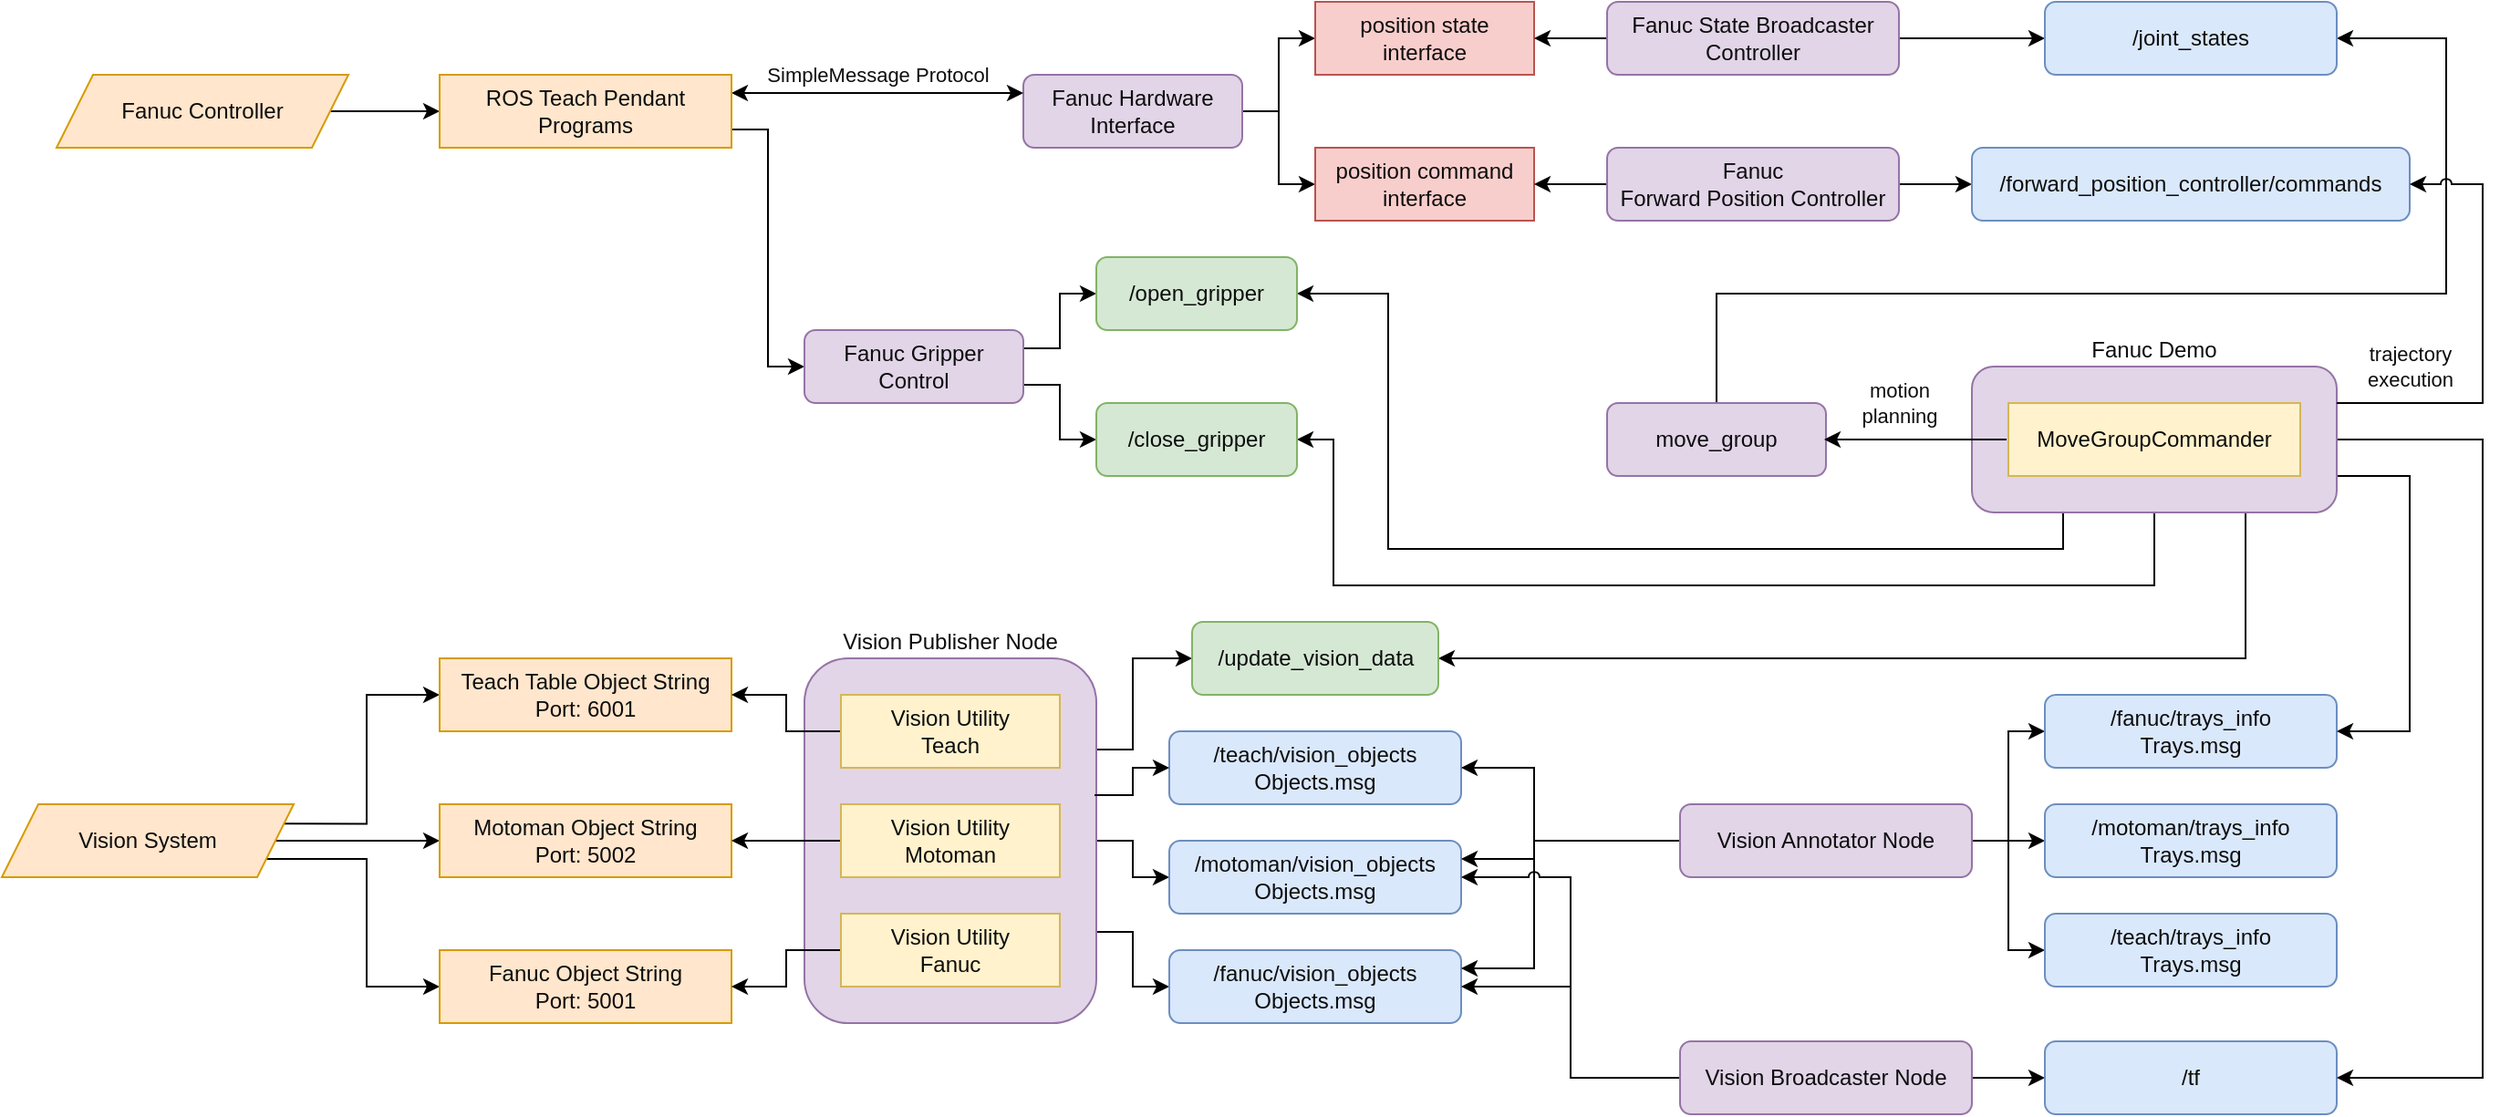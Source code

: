 <mxfile version="24.1.0" type="device" pages="2">
  <diagram name="Page-1" id="Wv1r3HHumYzk2mfNbaQk">
    <mxGraphModel dx="1687" dy="878" grid="1" gridSize="10" guides="1" tooltips="1" connect="1" arrows="1" fold="1" page="1" pageScale="1" pageWidth="1920" pageHeight="1200" background="#ffffff" math="0" shadow="0">
      <root>
        <mxCell id="0" />
        <mxCell id="1" parent="0" />
        <mxCell id="LXt6qOCR6C-PdZCybZkJ-8" style="edgeStyle=orthogonalEdgeStyle;rounded=0;orthogonalLoop=1;jettySize=auto;html=1;entryX=0;entryY=0.5;entryDx=0;entryDy=0;exitX=1;exitY=0.25;exitDx=0;exitDy=0;fontColor=#0d0d0d;" parent="1" source="LXt6qOCR6C-PdZCybZkJ-89" target="LXt6qOCR6C-PdZCybZkJ-2" edge="1">
          <mxGeometry relative="1" as="geometry">
            <mxPoint x="480" y="530" as="sourcePoint" />
          </mxGeometry>
        </mxCell>
        <mxCell id="LXt6qOCR6C-PdZCybZkJ-9" style="edgeStyle=orthogonalEdgeStyle;rounded=0;orthogonalLoop=1;jettySize=auto;html=1;entryX=0;entryY=0.5;entryDx=0;entryDy=0;exitX=1;exitY=0.5;exitDx=0;exitDy=0;fontColor=#0d0d0d;" parent="1" source="LXt6qOCR6C-PdZCybZkJ-89" target="LXt6qOCR6C-PdZCybZkJ-5" edge="1">
          <mxGeometry relative="1" as="geometry">
            <mxPoint x="480" y="540" as="sourcePoint" />
          </mxGeometry>
        </mxCell>
        <mxCell id="LXt6qOCR6C-PdZCybZkJ-10" style="edgeStyle=orthogonalEdgeStyle;rounded=0;orthogonalLoop=1;jettySize=auto;html=1;exitX=1;exitY=0.75;exitDx=0;exitDy=0;entryX=0;entryY=0.5;entryDx=0;entryDy=0;fontColor=#0d0d0d;" parent="1" source="LXt6qOCR6C-PdZCybZkJ-89" target="LXt6qOCR6C-PdZCybZkJ-6" edge="1">
          <mxGeometry relative="1" as="geometry">
            <mxPoint x="480" y="550" as="sourcePoint" />
            <Array as="points">
              <mxPoint x="456" y="550" />
              <mxPoint x="520" y="550" />
              <mxPoint x="520" y="620" />
            </Array>
          </mxGeometry>
        </mxCell>
        <mxCell id="LXt6qOCR6C-PdZCybZkJ-2" value="Teach Table Object String&lt;br style=&quot;border-color: var(--border-color);&quot;&gt;Port: 6001" style="rounded=0;whiteSpace=wrap;html=1;fillColor=#ffe6cc;strokeColor=#d79b00;fontColor=#0d0d0d;" parent="1" vertex="1">
          <mxGeometry x="560" y="440" width="160" height="40" as="geometry" />
        </mxCell>
        <mxCell id="LXt6qOCR6C-PdZCybZkJ-5" value="Motoman Object String&lt;br&gt;Port: 5002" style="rounded=0;whiteSpace=wrap;html=1;fillColor=#ffe6cc;strokeColor=#d79b00;fontColor=#0d0d0d;" parent="1" vertex="1">
          <mxGeometry x="560" y="520" width="160" height="40" as="geometry" />
        </mxCell>
        <mxCell id="LXt6qOCR6C-PdZCybZkJ-6" value="Fanuc Object String&lt;br style=&quot;border-color: var(--border-color);&quot;&gt;&lt;span style=&quot;border-color: var(--border-color);&quot;&gt;Port: 5001&lt;/span&gt;" style="rounded=0;whiteSpace=wrap;html=1;fillColor=#ffe6cc;strokeColor=#d79b00;fontColor=#0d0d0d;" parent="1" vertex="1">
          <mxGeometry x="560" y="600" width="160" height="40" as="geometry" />
        </mxCell>
        <mxCell id="LXt6qOCR6C-PdZCybZkJ-23" style="edgeStyle=orthogonalEdgeStyle;rounded=0;orthogonalLoop=1;jettySize=auto;html=1;exitX=1;exitY=0.5;exitDx=0;exitDy=0;entryX=0;entryY=0.5;entryDx=0;entryDy=0;fontColor=#0d0d0d;" parent="1" source="LXt6qOCR6C-PdZCybZkJ-11" target="LXt6qOCR6C-PdZCybZkJ-20" edge="1">
          <mxGeometry relative="1" as="geometry" />
        </mxCell>
        <mxCell id="LXt6qOCR6C-PdZCybZkJ-24" style="edgeStyle=orthogonalEdgeStyle;rounded=0;orthogonalLoop=1;jettySize=auto;html=1;exitX=1;exitY=0.75;exitDx=0;exitDy=0;entryX=0;entryY=0.5;entryDx=0;entryDy=0;fontColor=#0d0d0d;" parent="1" source="LXt6qOCR6C-PdZCybZkJ-11" target="LXt6qOCR6C-PdZCybZkJ-21" edge="1">
          <mxGeometry relative="1" as="geometry" />
        </mxCell>
        <mxCell id="LXt6qOCR6C-PdZCybZkJ-99" style="edgeStyle=orthogonalEdgeStyle;rounded=0;orthogonalLoop=1;jettySize=auto;html=1;exitX=1;exitY=0.25;exitDx=0;exitDy=0;entryX=0;entryY=0.5;entryDx=0;entryDy=0;fontColor=#0d0d0d;" parent="1" source="LXt6qOCR6C-PdZCybZkJ-11" target="LXt6qOCR6C-PdZCybZkJ-95" edge="1">
          <mxGeometry relative="1" as="geometry">
            <Array as="points">
              <mxPoint x="940" y="490" />
              <mxPoint x="940" y="440" />
            </Array>
          </mxGeometry>
        </mxCell>
        <mxCell id="LXt6qOCR6C-PdZCybZkJ-11" value="Vision Publisher Node" style="rounded=1;whiteSpace=wrap;html=1;labelPosition=center;verticalLabelPosition=top;align=center;verticalAlign=bottom;fillColor=#e1d5e7;strokeColor=#9673a6;fontColor=#0d0d0d;" parent="1" vertex="1">
          <mxGeometry x="760" y="440" width="160" height="200" as="geometry" />
        </mxCell>
        <mxCell id="LXt6qOCR6C-PdZCybZkJ-16" style="edgeStyle=orthogonalEdgeStyle;rounded=0;orthogonalLoop=1;jettySize=auto;html=1;exitX=0;exitY=0.5;exitDx=0;exitDy=0;entryX=1;entryY=0.5;entryDx=0;entryDy=0;fontColor=#0d0d0d;" parent="1" source="LXt6qOCR6C-PdZCybZkJ-13" target="LXt6qOCR6C-PdZCybZkJ-5" edge="1">
          <mxGeometry relative="1" as="geometry" />
        </mxCell>
        <mxCell id="LXt6qOCR6C-PdZCybZkJ-13" value="Vision Utility&lt;br&gt;Motoman" style="rounded=0;whiteSpace=wrap;html=1;fillColor=#fff2cc;strokeColor=#d6b656;fontColor=#0d0d0d;" parent="1" vertex="1">
          <mxGeometry x="780" y="520" width="120" height="40" as="geometry" />
        </mxCell>
        <mxCell id="LXt6qOCR6C-PdZCybZkJ-17" style="edgeStyle=orthogonalEdgeStyle;rounded=0;orthogonalLoop=1;jettySize=auto;html=1;exitX=0;exitY=0.5;exitDx=0;exitDy=0;entryX=1;entryY=0.5;entryDx=0;entryDy=0;fontColor=#0d0d0d;" parent="1" source="LXt6qOCR6C-PdZCybZkJ-14" target="LXt6qOCR6C-PdZCybZkJ-6" edge="1">
          <mxGeometry relative="1" as="geometry" />
        </mxCell>
        <mxCell id="LXt6qOCR6C-PdZCybZkJ-14" value="Vision Utility&lt;br style=&quot;border-color: var(--border-color);&quot;&gt;Fanuc" style="rounded=0;whiteSpace=wrap;html=1;fillColor=#fff2cc;strokeColor=#d6b656;fontColor=#0d0d0d;" parent="1" vertex="1">
          <mxGeometry x="780" y="580" width="120" height="40" as="geometry" />
        </mxCell>
        <mxCell id="LXt6qOCR6C-PdZCybZkJ-19" value="/teach/vision_objects&lt;div style=&quot;border-color: var(--border-color);&quot;&gt;Objects.msg&lt;/div&gt;" style="rounded=1;whiteSpace=wrap;html=1;fillColor=#dae8fc;strokeColor=#6c8ebf;fontColor=#0d0d0d;" parent="1" vertex="1">
          <mxGeometry x="960" y="480" width="160" height="40" as="geometry" />
        </mxCell>
        <mxCell id="LXt6qOCR6C-PdZCybZkJ-20" value="/motoman/vision_objects&lt;div&gt;Objects.msg&lt;/div&gt;" style="rounded=1;whiteSpace=wrap;html=1;fillColor=#dae8fc;strokeColor=#6c8ebf;fontColor=#0d0d0d;" parent="1" vertex="1">
          <mxGeometry x="960" y="540" width="160" height="40" as="geometry" />
        </mxCell>
        <mxCell id="LXt6qOCR6C-PdZCybZkJ-21" value="/fanuc/vision_objects&lt;div style=&quot;border-color: var(--border-color);&quot;&gt;Objects.msg&lt;/div&gt;" style="rounded=1;whiteSpace=wrap;html=1;fillColor=#dae8fc;strokeColor=#6c8ebf;fontColor=#0d0d0d;" parent="1" vertex="1">
          <mxGeometry x="960" y="600" width="160" height="40" as="geometry" />
        </mxCell>
        <mxCell id="LXt6qOCR6C-PdZCybZkJ-27" style="edgeStyle=orthogonalEdgeStyle;rounded=0;orthogonalLoop=1;jettySize=auto;html=1;exitX=0;exitY=0.5;exitDx=0;exitDy=0;entryX=1;entryY=0.5;entryDx=0;entryDy=0;flowAnimation=0;fontColor=#0d0d0d;" parent="1" source="LXt6qOCR6C-PdZCybZkJ-26" target="LXt6qOCR6C-PdZCybZkJ-19" edge="1">
          <mxGeometry relative="1" as="geometry">
            <Array as="points">
              <mxPoint x="1160" y="540" />
              <mxPoint x="1160" y="500" />
            </Array>
          </mxGeometry>
        </mxCell>
        <mxCell id="LXt6qOCR6C-PdZCybZkJ-28" style="edgeStyle=orthogonalEdgeStyle;rounded=0;orthogonalLoop=1;jettySize=auto;html=1;exitX=0;exitY=0.5;exitDx=0;exitDy=0;entryX=1;entryY=0.25;entryDx=0;entryDy=0;fontColor=#0d0d0d;" parent="1" source="LXt6qOCR6C-PdZCybZkJ-26" target="LXt6qOCR6C-PdZCybZkJ-20" edge="1">
          <mxGeometry relative="1" as="geometry">
            <Array as="points">
              <mxPoint x="1160" y="540" />
              <mxPoint x="1160" y="550" />
            </Array>
          </mxGeometry>
        </mxCell>
        <mxCell id="LXt6qOCR6C-PdZCybZkJ-29" style="edgeStyle=orthogonalEdgeStyle;rounded=0;orthogonalLoop=1;jettySize=auto;html=1;exitX=0;exitY=0.5;exitDx=0;exitDy=0;entryX=1;entryY=0.25;entryDx=0;entryDy=0;fontColor=#0d0d0d;" parent="1" source="LXt6qOCR6C-PdZCybZkJ-26" target="LXt6qOCR6C-PdZCybZkJ-21" edge="1">
          <mxGeometry relative="1" as="geometry">
            <Array as="points">
              <mxPoint x="1160" y="540" />
              <mxPoint x="1160" y="610" />
            </Array>
          </mxGeometry>
        </mxCell>
        <mxCell id="LXt6qOCR6C-PdZCybZkJ-34" style="edgeStyle=orthogonalEdgeStyle;rounded=0;orthogonalLoop=1;jettySize=auto;html=1;exitX=1;exitY=0.5;exitDx=0;exitDy=0;entryX=0;entryY=0.5;entryDx=0;entryDy=0;fontColor=#0d0d0d;" parent="1" source="LXt6qOCR6C-PdZCybZkJ-26" target="LXt6qOCR6C-PdZCybZkJ-30" edge="1">
          <mxGeometry relative="1" as="geometry" />
        </mxCell>
        <mxCell id="LXt6qOCR6C-PdZCybZkJ-35" style="edgeStyle=orthogonalEdgeStyle;rounded=0;orthogonalLoop=1;jettySize=auto;html=1;exitX=1;exitY=0.5;exitDx=0;exitDy=0;entryX=0;entryY=0.5;entryDx=0;entryDy=0;fontColor=#0d0d0d;" parent="1" source="LXt6qOCR6C-PdZCybZkJ-26" target="LXt6qOCR6C-PdZCybZkJ-32" edge="1">
          <mxGeometry relative="1" as="geometry" />
        </mxCell>
        <mxCell id="LXt6qOCR6C-PdZCybZkJ-36" style="edgeStyle=orthogonalEdgeStyle;rounded=0;orthogonalLoop=1;jettySize=auto;html=1;exitX=1;exitY=0.5;exitDx=0;exitDy=0;entryX=0;entryY=0.5;entryDx=0;entryDy=0;fontColor=#0d0d0d;" parent="1" source="LXt6qOCR6C-PdZCybZkJ-26" target="LXt6qOCR6C-PdZCybZkJ-33" edge="1">
          <mxGeometry relative="1" as="geometry" />
        </mxCell>
        <mxCell id="LXt6qOCR6C-PdZCybZkJ-26" value="Vision Annotator Node" style="rounded=1;whiteSpace=wrap;html=1;labelPosition=center;verticalLabelPosition=middle;align=center;verticalAlign=middle;fillColor=#e1d5e7;strokeColor=#9673a6;fontColor=#0d0d0d;" parent="1" vertex="1">
          <mxGeometry x="1240" y="520" width="160" height="40" as="geometry" />
        </mxCell>
        <mxCell id="LXt6qOCR6C-PdZCybZkJ-30" value="/fanuc/trays_info&lt;div&gt;Trays.msg&lt;/div&gt;" style="rounded=1;whiteSpace=wrap;html=1;fillColor=#dae8fc;strokeColor=#6c8ebf;fontColor=#0d0d0d;" parent="1" vertex="1">
          <mxGeometry x="1440" y="460" width="160" height="40" as="geometry" />
        </mxCell>
        <mxCell id="LXt6qOCR6C-PdZCybZkJ-32" value="/motoman/trays_info&lt;div&gt;Trays.msg&lt;/div&gt;" style="rounded=1;whiteSpace=wrap;html=1;fillColor=#dae8fc;strokeColor=#6c8ebf;fontColor=#0d0d0d;" parent="1" vertex="1">
          <mxGeometry x="1440" y="520" width="160" height="40" as="geometry" />
        </mxCell>
        <mxCell id="LXt6qOCR6C-PdZCybZkJ-33" value="/teach/trays_info&lt;div&gt;Trays.msg&lt;/div&gt;" style="rounded=1;whiteSpace=wrap;html=1;fillColor=#dae8fc;strokeColor=#6c8ebf;fontColor=#0d0d0d;" parent="1" vertex="1">
          <mxGeometry x="1440" y="580" width="160" height="40" as="geometry" />
        </mxCell>
        <mxCell id="LXt6qOCR6C-PdZCybZkJ-42" style="edgeStyle=orthogonalEdgeStyle;rounded=0;orthogonalLoop=1;jettySize=auto;html=1;exitX=1;exitY=0.5;exitDx=0;exitDy=0;entryX=0;entryY=0.5;entryDx=0;entryDy=0;fontColor=#0d0d0d;" parent="1" source="LXt6qOCR6C-PdZCybZkJ-37" target="LXt6qOCR6C-PdZCybZkJ-41" edge="1">
          <mxGeometry relative="1" as="geometry" />
        </mxCell>
        <mxCell id="_7-veHS5PmWJ8tC_ctUA-16" style="edgeStyle=orthogonalEdgeStyle;rounded=0;orthogonalLoop=1;jettySize=auto;html=1;exitX=0;exitY=0.5;exitDx=0;exitDy=0;entryX=1;entryY=0.5;entryDx=0;entryDy=0;jumpStyle=arc;" parent="1" source="LXt6qOCR6C-PdZCybZkJ-37" target="LXt6qOCR6C-PdZCybZkJ-20" edge="1">
          <mxGeometry relative="1" as="geometry" />
        </mxCell>
        <mxCell id="_7-veHS5PmWJ8tC_ctUA-17" style="edgeStyle=orthogonalEdgeStyle;rounded=0;orthogonalLoop=1;jettySize=auto;html=1;exitX=0;exitY=0.5;exitDx=0;exitDy=0;entryX=1;entryY=0.5;entryDx=0;entryDy=0;" parent="1" source="LXt6qOCR6C-PdZCybZkJ-37" target="LXt6qOCR6C-PdZCybZkJ-21" edge="1">
          <mxGeometry relative="1" as="geometry" />
        </mxCell>
        <mxCell id="LXt6qOCR6C-PdZCybZkJ-37" value="Vision Broadcaster Node" style="rounded=1;whiteSpace=wrap;html=1;labelPosition=center;verticalLabelPosition=middle;align=center;verticalAlign=middle;fillColor=#e1d5e7;strokeColor=#9673a6;fontColor=#0d0d0d;" parent="1" vertex="1">
          <mxGeometry x="1240" y="650" width="160" height="40" as="geometry" />
        </mxCell>
        <mxCell id="LXt6qOCR6C-PdZCybZkJ-41" value="/tf" style="rounded=1;whiteSpace=wrap;html=1;fillColor=#dae8fc;strokeColor=#6c8ebf;fontColor=#0d0d0d;" parent="1" vertex="1">
          <mxGeometry x="1440" y="650" width="160" height="40" as="geometry" />
        </mxCell>
        <mxCell id="LXt6qOCR6C-PdZCybZkJ-55" style="edgeStyle=orthogonalEdgeStyle;rounded=0;orthogonalLoop=1;jettySize=auto;html=1;exitX=1;exitY=0.75;exitDx=0;exitDy=0;entryX=1;entryY=0.5;entryDx=0;entryDy=0;fontColor=#0d0d0d;" parent="1" source="LXt6qOCR6C-PdZCybZkJ-47" target="LXt6qOCR6C-PdZCybZkJ-30" edge="1">
          <mxGeometry relative="1" as="geometry">
            <Array as="points">
              <mxPoint x="1640" y="340" />
              <mxPoint x="1640" y="480" />
            </Array>
          </mxGeometry>
        </mxCell>
        <mxCell id="LXt6qOCR6C-PdZCybZkJ-81" style="edgeStyle=orthogonalEdgeStyle;rounded=0;orthogonalLoop=1;jettySize=auto;html=1;exitX=1;exitY=0.5;exitDx=0;exitDy=0;entryX=1;entryY=0.5;entryDx=0;entryDy=0;fontColor=#0d0d0d;" parent="1" source="LXt6qOCR6C-PdZCybZkJ-47" target="LXt6qOCR6C-PdZCybZkJ-41" edge="1">
          <mxGeometry relative="1" as="geometry">
            <Array as="points">
              <mxPoint x="1680" y="320" />
              <mxPoint x="1680" y="670" />
            </Array>
          </mxGeometry>
        </mxCell>
        <mxCell id="LXt6qOCR6C-PdZCybZkJ-91" style="edgeStyle=orthogonalEdgeStyle;rounded=0;orthogonalLoop=1;jettySize=auto;html=1;exitX=0.25;exitY=1;exitDx=0;exitDy=0;entryX=1;entryY=0.5;entryDx=0;entryDy=0;fontColor=#0d0d0d;" parent="1" source="LXt6qOCR6C-PdZCybZkJ-47" target="LXt6qOCR6C-PdZCybZkJ-87" edge="1">
          <mxGeometry relative="1" as="geometry">
            <Array as="points">
              <mxPoint x="1450" y="380" />
              <mxPoint x="1080" y="380" />
              <mxPoint x="1080" y="240" />
            </Array>
          </mxGeometry>
        </mxCell>
        <mxCell id="LXt6qOCR6C-PdZCybZkJ-92" style="edgeStyle=orthogonalEdgeStyle;rounded=0;orthogonalLoop=1;jettySize=auto;html=1;exitX=0.5;exitY=1;exitDx=0;exitDy=0;entryX=1;entryY=0.5;entryDx=0;entryDy=0;fontColor=#0d0d0d;" parent="1" source="LXt6qOCR6C-PdZCybZkJ-47" target="LXt6qOCR6C-PdZCybZkJ-90" edge="1">
          <mxGeometry relative="1" as="geometry">
            <Array as="points">
              <mxPoint x="1500" y="400" />
              <mxPoint x="1050" y="400" />
              <mxPoint x="1050" y="320" />
            </Array>
          </mxGeometry>
        </mxCell>
        <mxCell id="LXt6qOCR6C-PdZCybZkJ-96" style="edgeStyle=orthogonalEdgeStyle;rounded=0;orthogonalLoop=1;jettySize=auto;html=1;exitX=0.75;exitY=1;exitDx=0;exitDy=0;entryX=1;entryY=0.5;entryDx=0;entryDy=0;fontColor=#0d0d0d;" parent="1" source="LXt6qOCR6C-PdZCybZkJ-47" target="LXt6qOCR6C-PdZCybZkJ-95" edge="1">
          <mxGeometry relative="1" as="geometry">
            <Array as="points">
              <mxPoint x="1550" y="440" />
            </Array>
          </mxGeometry>
        </mxCell>
        <mxCell id="LXt6qOCR6C-PdZCybZkJ-47" value="Fanuc Demo" style="rounded=1;whiteSpace=wrap;html=1;labelPosition=center;verticalLabelPosition=top;align=center;verticalAlign=bottom;fillColor=#e1d5e7;strokeColor=#9673a6;fontColor=#0d0d0d;" parent="1" vertex="1">
          <mxGeometry x="1400" y="280" width="200" height="80" as="geometry" />
        </mxCell>
        <mxCell id="LXt6qOCR6C-PdZCybZkJ-79" style="edgeStyle=orthogonalEdgeStyle;rounded=0;orthogonalLoop=1;jettySize=auto;html=1;exitX=0.5;exitY=0;exitDx=0;exitDy=0;entryX=1;entryY=0.5;entryDx=0;entryDy=0;fontColor=#0d0d0d;" parent="1" source="LXt6qOCR6C-PdZCybZkJ-53" target="LXt6qOCR6C-PdZCybZkJ-71" edge="1">
          <mxGeometry relative="1" as="geometry">
            <Array as="points">
              <mxPoint x="1260" y="240" />
              <mxPoint x="1660" y="240" />
              <mxPoint x="1660" y="100" />
            </Array>
          </mxGeometry>
        </mxCell>
        <mxCell id="LXt6qOCR6C-PdZCybZkJ-53" value="move_group" style="rounded=1;whiteSpace=wrap;html=1;fillColor=#e1d5e7;strokeColor=#9673a6;fontColor=#0d0d0d;" parent="1" vertex="1">
          <mxGeometry x="1200" y="300" width="120" height="40" as="geometry" />
        </mxCell>
        <mxCell id="LXt6qOCR6C-PdZCybZkJ-54" style="edgeStyle=orthogonalEdgeStyle;rounded=0;orthogonalLoop=1;jettySize=auto;html=1;exitX=0;exitY=0.5;exitDx=0;exitDy=0;entryX=1;entryY=0.5;entryDx=0;entryDy=0;fontColor=#0d0d0d;" parent="1" edge="1">
          <mxGeometry relative="1" as="geometry">
            <mxPoint x="1419" y="320" as="sourcePoint" />
            <mxPoint x="1319" y="320" as="targetPoint" />
          </mxGeometry>
        </mxCell>
        <mxCell id="LXt6qOCR6C-PdZCybZkJ-82" value="motion&lt;br&gt;planning" style="edgeLabel;html=1;align=center;verticalAlign=middle;resizable=0;points=[];fontColor=#0d0d0d;" parent="LXt6qOCR6C-PdZCybZkJ-54" vertex="1" connectable="0">
          <mxGeometry x="-0.22" y="2" relative="1" as="geometry">
            <mxPoint x="-20" y="-22" as="offset" />
          </mxGeometry>
        </mxCell>
        <mxCell id="LXt6qOCR6C-PdZCybZkJ-12" value="MoveGroupCommander" style="rounded=0;whiteSpace=wrap;html=1;fillColor=#fff2cc;strokeColor=#d6b656;fontColor=#0d0d0d;" parent="1" vertex="1">
          <mxGeometry x="1420" y="300" width="160" height="40" as="geometry" />
        </mxCell>
        <mxCell id="LXt6qOCR6C-PdZCybZkJ-57" style="edgeStyle=orthogonalEdgeStyle;rounded=0;orthogonalLoop=1;jettySize=auto;html=1;exitX=0;exitY=0.5;exitDx=0;exitDy=0;entryX=1;entryY=0.5;entryDx=0;entryDy=0;fontColor=#0d0d0d;" parent="1" source="LXt6qOCR6C-PdZCybZkJ-56" target="LXt6qOCR6C-PdZCybZkJ-2" edge="1">
          <mxGeometry relative="1" as="geometry" />
        </mxCell>
        <mxCell id="LXt6qOCR6C-PdZCybZkJ-56" value="Vision Utility&lt;br style=&quot;border-color: var(--border-color);&quot;&gt;&lt;span style=&quot;border-color: var(--border-color);&quot;&gt;Teach&lt;/span&gt;" style="rounded=0;whiteSpace=wrap;html=1;fillColor=#fff2cc;strokeColor=#d6b656;fontColor=#0d0d0d;" parent="1" vertex="1">
          <mxGeometry x="780" y="460" width="120" height="40" as="geometry" />
        </mxCell>
        <mxCell id="LXt6qOCR6C-PdZCybZkJ-88" style="edgeStyle=orthogonalEdgeStyle;rounded=0;orthogonalLoop=1;jettySize=auto;html=1;exitX=1;exitY=0.5;exitDx=0;exitDy=0;entryX=0;entryY=0.5;entryDx=0;entryDy=0;fontColor=#0d0d0d;" parent="1" source="LXt6qOCR6C-PdZCybZkJ-60" target="LXt6qOCR6C-PdZCybZkJ-62" edge="1">
          <mxGeometry relative="1" as="geometry" />
        </mxCell>
        <mxCell id="LXt6qOCR6C-PdZCybZkJ-60" value="Fanuc Controller" style="shape=parallelogram;perimeter=parallelogramPerimeter;whiteSpace=wrap;html=1;fixedSize=1;fillColor=#ffe6cc;strokeColor=#d79b00;fontColor=#0d0d0d;" parent="1" vertex="1">
          <mxGeometry x="350" y="120" width="160" height="40" as="geometry" />
        </mxCell>
        <mxCell id="LXt6qOCR6C-PdZCybZkJ-75" style="edgeStyle=orthogonalEdgeStyle;rounded=0;orthogonalLoop=1;jettySize=auto;html=1;exitX=1;exitY=0.5;exitDx=0;exitDy=0;entryX=0;entryY=0.5;entryDx=0;entryDy=0;fontColor=#0d0d0d;" parent="1" source="LXt6qOCR6C-PdZCybZkJ-61" target="LXt6qOCR6C-PdZCybZkJ-64" edge="1">
          <mxGeometry relative="1" as="geometry" />
        </mxCell>
        <mxCell id="LXt6qOCR6C-PdZCybZkJ-76" style="edgeStyle=orthogonalEdgeStyle;rounded=0;orthogonalLoop=1;jettySize=auto;html=1;exitX=1;exitY=0.5;exitDx=0;exitDy=0;entryX=0;entryY=0.5;entryDx=0;entryDy=0;fontColor=#0d0d0d;" parent="1" source="LXt6qOCR6C-PdZCybZkJ-61" target="LXt6qOCR6C-PdZCybZkJ-65" edge="1">
          <mxGeometry relative="1" as="geometry" />
        </mxCell>
        <mxCell id="LXt6qOCR6C-PdZCybZkJ-61" value="Fanuc Hardware Interface" style="rounded=1;whiteSpace=wrap;html=1;fillColor=#e1d5e7;strokeColor=#9673a6;fontColor=#0d0d0d;" parent="1" vertex="1">
          <mxGeometry x="880" y="120" width="120" height="40" as="geometry" />
        </mxCell>
        <mxCell id="LXt6qOCR6C-PdZCybZkJ-68" style="edgeStyle=orthogonalEdgeStyle;rounded=0;orthogonalLoop=1;jettySize=auto;html=1;exitX=1;exitY=0.25;exitDx=0;exitDy=0;entryX=0;entryY=0.25;entryDx=0;entryDy=0;startArrow=classic;startFill=1;fontColor=#0d0d0d;" parent="1" source="LXt6qOCR6C-PdZCybZkJ-62" target="LXt6qOCR6C-PdZCybZkJ-61" edge="1">
          <mxGeometry relative="1" as="geometry">
            <Array as="points">
              <mxPoint x="840" y="130" />
              <mxPoint x="840" y="130" />
            </Array>
          </mxGeometry>
        </mxCell>
        <mxCell id="LXt6qOCR6C-PdZCybZkJ-69" value="SimpleMessage Protocol" style="edgeLabel;html=1;align=center;verticalAlign=middle;resizable=0;points=[];fontColor=#0d0d0d;" parent="LXt6qOCR6C-PdZCybZkJ-68" vertex="1" connectable="0">
          <mxGeometry x="0.25" y="-1" relative="1" as="geometry">
            <mxPoint x="-20" y="-11" as="offset" />
          </mxGeometry>
        </mxCell>
        <mxCell id="LXt6qOCR6C-PdZCybZkJ-86" style="edgeStyle=orthogonalEdgeStyle;rounded=0;orthogonalLoop=1;jettySize=auto;html=1;exitX=1;exitY=0.75;exitDx=0;exitDy=0;entryX=0;entryY=0.5;entryDx=0;entryDy=0;fontColor=#0d0d0d;" parent="1" source="LXt6qOCR6C-PdZCybZkJ-62" target="LXt6qOCR6C-PdZCybZkJ-84" edge="1">
          <mxGeometry relative="1" as="geometry">
            <Array as="points">
              <mxPoint x="740" y="150" />
              <mxPoint x="740" y="280" />
            </Array>
          </mxGeometry>
        </mxCell>
        <mxCell id="LXt6qOCR6C-PdZCybZkJ-62" value="ROS Teach Pendant Programs" style="rounded=0;whiteSpace=wrap;html=1;fillColor=#ffe6cc;strokeColor=#d79b00;fontColor=#0d0d0d;" parent="1" vertex="1">
          <mxGeometry x="560" y="120" width="160" height="40" as="geometry" />
        </mxCell>
        <mxCell id="LXt6qOCR6C-PdZCybZkJ-64" value="position state interface" style="rounded=0;whiteSpace=wrap;html=1;fillColor=#f8cecc;strokeColor=#b85450;fontColor=#0d0d0d;" parent="1" vertex="1">
          <mxGeometry x="1040" y="80" width="120" height="40" as="geometry" />
        </mxCell>
        <mxCell id="LXt6qOCR6C-PdZCybZkJ-65" value="position command interface" style="rounded=0;whiteSpace=wrap;html=1;fillColor=#f8cecc;strokeColor=#b85450;fontColor=#0d0d0d;" parent="1" vertex="1">
          <mxGeometry x="1040" y="160" width="120" height="40" as="geometry" />
        </mxCell>
        <mxCell id="LXt6qOCR6C-PdZCybZkJ-72" style="edgeStyle=orthogonalEdgeStyle;rounded=0;orthogonalLoop=1;jettySize=auto;html=1;exitX=1;exitY=0.5;exitDx=0;exitDy=0;entryX=0;entryY=0.5;entryDx=0;entryDy=0;fontColor=#0d0d0d;" parent="1" source="LXt6qOCR6C-PdZCybZkJ-66" target="LXt6qOCR6C-PdZCybZkJ-71" edge="1">
          <mxGeometry relative="1" as="geometry" />
        </mxCell>
        <mxCell id="LXt6qOCR6C-PdZCybZkJ-77" style="edgeStyle=orthogonalEdgeStyle;rounded=0;orthogonalLoop=1;jettySize=auto;html=1;exitX=0;exitY=0.5;exitDx=0;exitDy=0;fontColor=#0d0d0d;" parent="1" source="LXt6qOCR6C-PdZCybZkJ-66" target="LXt6qOCR6C-PdZCybZkJ-64" edge="1">
          <mxGeometry relative="1" as="geometry" />
        </mxCell>
        <mxCell id="LXt6qOCR6C-PdZCybZkJ-66" value="Fanuc State Broadcaster Controller" style="rounded=1;whiteSpace=wrap;html=1;fillColor=#e1d5e7;strokeColor=#9673a6;fontColor=#0d0d0d;" parent="1" vertex="1">
          <mxGeometry x="1200" y="80" width="160" height="40" as="geometry" />
        </mxCell>
        <mxCell id="LXt6qOCR6C-PdZCybZkJ-74" style="edgeStyle=orthogonalEdgeStyle;rounded=0;orthogonalLoop=1;jettySize=auto;html=1;exitX=1;exitY=0.5;exitDx=0;exitDy=0;entryX=0;entryY=0.5;entryDx=0;entryDy=0;fontColor=#0d0d0d;" parent="1" source="LXt6qOCR6C-PdZCybZkJ-70" target="LXt6qOCR6C-PdZCybZkJ-73" edge="1">
          <mxGeometry relative="1" as="geometry" />
        </mxCell>
        <mxCell id="LXt6qOCR6C-PdZCybZkJ-78" style="edgeStyle=orthogonalEdgeStyle;rounded=0;orthogonalLoop=1;jettySize=auto;html=1;exitX=0;exitY=0.5;exitDx=0;exitDy=0;entryX=1;entryY=0.5;entryDx=0;entryDy=0;fontColor=#0d0d0d;" parent="1" source="LXt6qOCR6C-PdZCybZkJ-70" target="LXt6qOCR6C-PdZCybZkJ-65" edge="1">
          <mxGeometry relative="1" as="geometry" />
        </mxCell>
        <mxCell id="LXt6qOCR6C-PdZCybZkJ-70" value="Fanuc&lt;br&gt;Forward Position Controller" style="rounded=1;whiteSpace=wrap;html=1;fillColor=#e1d5e7;strokeColor=#9673a6;fontColor=#0d0d0d;" parent="1" vertex="1">
          <mxGeometry x="1200" y="160" width="160" height="40" as="geometry" />
        </mxCell>
        <mxCell id="LXt6qOCR6C-PdZCybZkJ-71" value="/joint_states" style="rounded=1;whiteSpace=wrap;html=1;fillColor=#dae8fc;strokeColor=#6c8ebf;fontColor=#0d0d0d;" parent="1" vertex="1">
          <mxGeometry x="1440" y="80" width="160" height="40" as="geometry" />
        </mxCell>
        <mxCell id="LXt6qOCR6C-PdZCybZkJ-73" value="/forward_position_controller/commands" style="rounded=1;whiteSpace=wrap;html=1;fillColor=#dae8fc;strokeColor=#6c8ebf;fontColor=#0d0d0d;" parent="1" vertex="1">
          <mxGeometry x="1400" y="160" width="240" height="40" as="geometry" />
        </mxCell>
        <mxCell id="LXt6qOCR6C-PdZCybZkJ-80" style="edgeStyle=orthogonalEdgeStyle;rounded=0;orthogonalLoop=1;jettySize=auto;html=1;exitX=1;exitY=0.25;exitDx=0;exitDy=0;entryX=1;entryY=0.5;entryDx=0;entryDy=0;jumpStyle=arc;fontColor=#0d0d0d;" parent="1" source="LXt6qOCR6C-PdZCybZkJ-47" target="LXt6qOCR6C-PdZCybZkJ-73" edge="1">
          <mxGeometry relative="1" as="geometry">
            <Array as="points">
              <mxPoint x="1680" y="300" />
              <mxPoint x="1680" y="180" />
            </Array>
          </mxGeometry>
        </mxCell>
        <mxCell id="LXt6qOCR6C-PdZCybZkJ-83" value="trajectory&lt;br&gt;execution" style="edgeLabel;html=1;align=center;verticalAlign=middle;resizable=0;points=[];fontColor=#0d0d0d;" parent="LXt6qOCR6C-PdZCybZkJ-80" vertex="1" connectable="0">
          <mxGeometry x="-0.608" y="-2" relative="1" as="geometry">
            <mxPoint x="-7" y="-22" as="offset" />
          </mxGeometry>
        </mxCell>
        <mxCell id="LXt6qOCR6C-PdZCybZkJ-93" style="edgeStyle=orthogonalEdgeStyle;rounded=0;orthogonalLoop=1;jettySize=auto;html=1;exitX=1;exitY=0.25;exitDx=0;exitDy=0;entryX=0;entryY=0.5;entryDx=0;entryDy=0;fontColor=#0d0d0d;" parent="1" source="LXt6qOCR6C-PdZCybZkJ-84" target="LXt6qOCR6C-PdZCybZkJ-87" edge="1">
          <mxGeometry relative="1" as="geometry">
            <Array as="points">
              <mxPoint x="900" y="270" />
              <mxPoint x="900" y="240" />
            </Array>
          </mxGeometry>
        </mxCell>
        <mxCell id="LXt6qOCR6C-PdZCybZkJ-94" style="edgeStyle=orthogonalEdgeStyle;rounded=0;orthogonalLoop=1;jettySize=auto;html=1;exitX=1;exitY=0.75;exitDx=0;exitDy=0;entryX=0;entryY=0.5;entryDx=0;entryDy=0;fontColor=#0d0d0d;" parent="1" source="LXt6qOCR6C-PdZCybZkJ-84" target="LXt6qOCR6C-PdZCybZkJ-90" edge="1">
          <mxGeometry relative="1" as="geometry" />
        </mxCell>
        <mxCell id="LXt6qOCR6C-PdZCybZkJ-84" value="Fanuc Gripper Control" style="rounded=1;whiteSpace=wrap;html=1;fillColor=#e1d5e7;strokeColor=#9673a6;fontColor=#0d0d0d;" parent="1" vertex="1">
          <mxGeometry x="760" y="260" width="120" height="40" as="geometry" />
        </mxCell>
        <mxCell id="LXt6qOCR6C-PdZCybZkJ-87" value="/open_gripper" style="rounded=1;whiteSpace=wrap;html=1;fillColor=#d5e8d4;strokeColor=#82b366;fontColor=#0d0d0d;" parent="1" vertex="1">
          <mxGeometry x="920" y="220" width="110" height="40" as="geometry" />
        </mxCell>
        <mxCell id="LXt6qOCR6C-PdZCybZkJ-89" value="Vision System" style="shape=parallelogram;perimeter=parallelogramPerimeter;whiteSpace=wrap;html=1;fixedSize=1;fillColor=#ffe6cc;strokeColor=#d79b00;fontColor=#0d0d0d;" parent="1" vertex="1">
          <mxGeometry x="320" y="520" width="160" height="40" as="geometry" />
        </mxCell>
        <mxCell id="LXt6qOCR6C-PdZCybZkJ-90" value="/close_gripper" style="rounded=1;whiteSpace=wrap;html=1;fillColor=#d5e8d4;strokeColor=#82b366;fontColor=#0d0d0d;" parent="1" vertex="1">
          <mxGeometry x="920" y="300" width="110" height="40" as="geometry" />
        </mxCell>
        <mxCell id="LXt6qOCR6C-PdZCybZkJ-95" value="/update_vision_data" style="rounded=1;whiteSpace=wrap;html=1;fillColor=#d5e8d4;strokeColor=#82b366;fontColor=#0d0d0d;" parent="1" vertex="1">
          <mxGeometry x="972.5" y="420" width="135" height="40" as="geometry" />
        </mxCell>
        <mxCell id="LXt6qOCR6C-PdZCybZkJ-100" style="edgeStyle=orthogonalEdgeStyle;rounded=0;orthogonalLoop=1;jettySize=auto;html=1;exitX=0;exitY=0.5;exitDx=0;exitDy=0;entryX=0.994;entryY=0.375;entryDx=0;entryDy=0;entryPerimeter=0;endArrow=none;endFill=0;startArrow=classic;startFill=1;fontColor=#0d0d0d;" parent="1" source="LXt6qOCR6C-PdZCybZkJ-19" target="LXt6qOCR6C-PdZCybZkJ-11" edge="1">
          <mxGeometry relative="1" as="geometry" />
        </mxCell>
      </root>
    </mxGraphModel>
  </diagram>
  <diagram id="fRO5OWyEotNIyTAg76Z8" name="Page-2">
    <mxGraphModel dx="989" dy="514" grid="1" gridSize="10" guides="1" tooltips="1" connect="1" arrows="1" fold="1" page="1" pageScale="1" pageWidth="3000" pageHeight="1200" math="0" shadow="0">
      <root>
        <mxCell id="0" />
        <mxCell id="1" parent="0" />
        <mxCell id="EJ1Px4jqp-DYIy_LVf_4-1" style="edgeStyle=orthogonalEdgeStyle;rounded=0;orthogonalLoop=1;jettySize=auto;html=1;entryX=0;entryY=0.5;entryDx=0;entryDy=0;exitX=1;exitY=0.25;exitDx=0;exitDy=0;fontColor=#0d0d0d;" edge="1" parent="1" source="EJ1Px4jqp-DYIy_LVf_4-71" target="EJ1Px4jqp-DYIy_LVf_4-4">
          <mxGeometry relative="1" as="geometry">
            <mxPoint x="460" y="790" as="sourcePoint" />
          </mxGeometry>
        </mxCell>
        <mxCell id="EJ1Px4jqp-DYIy_LVf_4-2" style="edgeStyle=orthogonalEdgeStyle;rounded=0;orthogonalLoop=1;jettySize=auto;html=1;entryX=0;entryY=0.5;entryDx=0;entryDy=0;exitX=1;exitY=0.5;exitDx=0;exitDy=0;fontColor=#0d0d0d;" edge="1" parent="1" source="EJ1Px4jqp-DYIy_LVf_4-71" target="EJ1Px4jqp-DYIy_LVf_4-5">
          <mxGeometry relative="1" as="geometry">
            <mxPoint x="460" y="800" as="sourcePoint" />
          </mxGeometry>
        </mxCell>
        <mxCell id="EJ1Px4jqp-DYIy_LVf_4-3" style="edgeStyle=orthogonalEdgeStyle;rounded=0;orthogonalLoop=1;jettySize=auto;html=1;exitX=1;exitY=0.75;exitDx=0;exitDy=0;entryX=0;entryY=0.5;entryDx=0;entryDy=0;fontColor=#0d0d0d;" edge="1" parent="1" source="EJ1Px4jqp-DYIy_LVf_4-71" target="EJ1Px4jqp-DYIy_LVf_4-6">
          <mxGeometry relative="1" as="geometry">
            <mxPoint x="460" y="810" as="sourcePoint" />
            <Array as="points">
              <mxPoint x="436" y="810" />
              <mxPoint x="500" y="810" />
              <mxPoint x="500" y="880" />
            </Array>
          </mxGeometry>
        </mxCell>
        <mxCell id="EJ1Px4jqp-DYIy_LVf_4-4" value="Teach Table Object String&lt;br style=&quot;border-color: var(--border-color);&quot;&gt;Port: 6001" style="rounded=0;whiteSpace=wrap;html=1;fillColor=#ffe6cc;strokeColor=#d79b00;fontColor=#0d0d0d;" vertex="1" parent="1">
          <mxGeometry x="540" y="700" width="160" height="40" as="geometry" />
        </mxCell>
        <mxCell id="EJ1Px4jqp-DYIy_LVf_4-5" value="Motoman Object String&lt;br&gt;Port: 5002" style="rounded=0;whiteSpace=wrap;html=1;fillColor=#ffe6cc;strokeColor=#d79b00;fontColor=#0d0d0d;" vertex="1" parent="1">
          <mxGeometry x="540" y="780" width="160" height="40" as="geometry" />
        </mxCell>
        <mxCell id="EJ1Px4jqp-DYIy_LVf_4-6" value="Fanuc Object String&lt;br style=&quot;border-color: var(--border-color);&quot;&gt;&lt;span style=&quot;border-color: var(--border-color);&quot;&gt;Port: 5001&lt;/span&gt;" style="rounded=0;whiteSpace=wrap;html=1;fillColor=#ffe6cc;strokeColor=#d79b00;fontColor=#0d0d0d;" vertex="1" parent="1">
          <mxGeometry x="540" y="860" width="160" height="40" as="geometry" />
        </mxCell>
        <mxCell id="EJ1Px4jqp-DYIy_LVf_4-7" style="edgeStyle=orthogonalEdgeStyle;rounded=0;orthogonalLoop=1;jettySize=auto;html=1;exitX=1;exitY=0.5;exitDx=0;exitDy=0;entryX=0;entryY=0.5;entryDx=0;entryDy=0;fontColor=#0d0d0d;" edge="1" parent="1" source="EJ1Px4jqp-DYIy_LVf_4-10" target="EJ1Px4jqp-DYIy_LVf_4-16">
          <mxGeometry relative="1" as="geometry" />
        </mxCell>
        <mxCell id="EJ1Px4jqp-DYIy_LVf_4-8" style="edgeStyle=orthogonalEdgeStyle;rounded=0;orthogonalLoop=1;jettySize=auto;html=1;exitX=1;exitY=0.75;exitDx=0;exitDy=0;entryX=0;entryY=0.5;entryDx=0;entryDy=0;fontColor=#0d0d0d;" edge="1" parent="1" source="EJ1Px4jqp-DYIy_LVf_4-10" target="EJ1Px4jqp-DYIy_LVf_4-17">
          <mxGeometry relative="1" as="geometry" />
        </mxCell>
        <mxCell id="EJ1Px4jqp-DYIy_LVf_4-9" style="edgeStyle=orthogonalEdgeStyle;rounded=0;orthogonalLoop=1;jettySize=auto;html=1;exitX=1;exitY=0.25;exitDx=0;exitDy=0;entryX=0;entryY=0.5;entryDx=0;entryDy=0;fontColor=#0d0d0d;" edge="1" parent="1" source="EJ1Px4jqp-DYIy_LVf_4-10" target="EJ1Px4jqp-DYIy_LVf_4-73">
          <mxGeometry relative="1" as="geometry">
            <Array as="points">
              <mxPoint x="920" y="750" />
              <mxPoint x="920" y="700" />
            </Array>
          </mxGeometry>
        </mxCell>
        <mxCell id="EJ1Px4jqp-DYIy_LVf_4-10" value="Vision Publisher Node" style="rounded=1;whiteSpace=wrap;html=1;labelPosition=center;verticalLabelPosition=top;align=center;verticalAlign=bottom;fillColor=#e1d5e7;strokeColor=#9673a6;fontColor=#0d0d0d;" vertex="1" parent="1">
          <mxGeometry x="740" y="700" width="160" height="200" as="geometry" />
        </mxCell>
        <mxCell id="EJ1Px4jqp-DYIy_LVf_4-11" style="edgeStyle=orthogonalEdgeStyle;rounded=0;orthogonalLoop=1;jettySize=auto;html=1;exitX=0;exitY=0.5;exitDx=0;exitDy=0;entryX=1;entryY=0.5;entryDx=0;entryDy=0;fontColor=#0d0d0d;" edge="1" parent="1" source="EJ1Px4jqp-DYIy_LVf_4-12" target="EJ1Px4jqp-DYIy_LVf_4-5">
          <mxGeometry relative="1" as="geometry" />
        </mxCell>
        <mxCell id="EJ1Px4jqp-DYIy_LVf_4-12" value="Vision Utility&lt;br&gt;Motoman" style="rounded=0;whiteSpace=wrap;html=1;fillColor=#fff2cc;strokeColor=#d6b656;fontColor=#0d0d0d;" vertex="1" parent="1">
          <mxGeometry x="760" y="780" width="120" height="40" as="geometry" />
        </mxCell>
        <mxCell id="EJ1Px4jqp-DYIy_LVf_4-13" style="edgeStyle=orthogonalEdgeStyle;rounded=0;orthogonalLoop=1;jettySize=auto;html=1;exitX=0;exitY=0.5;exitDx=0;exitDy=0;entryX=1;entryY=0.5;entryDx=0;entryDy=0;fontColor=#0d0d0d;" edge="1" parent="1" source="EJ1Px4jqp-DYIy_LVf_4-14" target="EJ1Px4jqp-DYIy_LVf_4-6">
          <mxGeometry relative="1" as="geometry" />
        </mxCell>
        <mxCell id="EJ1Px4jqp-DYIy_LVf_4-14" value="Vision Utility&lt;br style=&quot;border-color: var(--border-color);&quot;&gt;Fanuc" style="rounded=0;whiteSpace=wrap;html=1;fillColor=#fff2cc;strokeColor=#d6b656;fontColor=#0d0d0d;" vertex="1" parent="1">
          <mxGeometry x="760" y="840" width="120" height="40" as="geometry" />
        </mxCell>
        <mxCell id="EJ1Px4jqp-DYIy_LVf_4-15" value="/teach/vision_objects&lt;div style=&quot;border-color: var(--border-color);&quot;&gt;Objects.msg&lt;/div&gt;" style="rounded=1;whiteSpace=wrap;html=1;fillColor=#dae8fc;strokeColor=#6c8ebf;fontColor=#0d0d0d;" vertex="1" parent="1">
          <mxGeometry x="940" y="740" width="160" height="40" as="geometry" />
        </mxCell>
        <mxCell id="EJ1Px4jqp-DYIy_LVf_4-16" value="/motoman/vision_objects&lt;div&gt;Objects.msg&lt;/div&gt;" style="rounded=1;whiteSpace=wrap;html=1;fillColor=#dae8fc;strokeColor=#6c8ebf;fontColor=#0d0d0d;" vertex="1" parent="1">
          <mxGeometry x="940" y="800" width="160" height="40" as="geometry" />
        </mxCell>
        <mxCell id="EJ1Px4jqp-DYIy_LVf_4-17" value="/fanuc/vision_objects&lt;div style=&quot;border-color: var(--border-color);&quot;&gt;Objects.msg&lt;/div&gt;" style="rounded=1;whiteSpace=wrap;html=1;fillColor=#dae8fc;strokeColor=#6c8ebf;fontColor=#0d0d0d;" vertex="1" parent="1">
          <mxGeometry x="940" y="860" width="160" height="40" as="geometry" />
        </mxCell>
        <mxCell id="EJ1Px4jqp-DYIy_LVf_4-18" style="edgeStyle=orthogonalEdgeStyle;rounded=0;orthogonalLoop=1;jettySize=auto;html=1;exitX=0;exitY=0.5;exitDx=0;exitDy=0;entryX=1;entryY=0.5;entryDx=0;entryDy=0;flowAnimation=0;fontColor=#0d0d0d;" edge="1" parent="1" source="EJ1Px4jqp-DYIy_LVf_4-24" target="EJ1Px4jqp-DYIy_LVf_4-15">
          <mxGeometry relative="1" as="geometry">
            <Array as="points">
              <mxPoint x="1140" y="800" />
              <mxPoint x="1140" y="760" />
            </Array>
          </mxGeometry>
        </mxCell>
        <mxCell id="EJ1Px4jqp-DYIy_LVf_4-19" style="edgeStyle=orthogonalEdgeStyle;rounded=0;orthogonalLoop=1;jettySize=auto;html=1;exitX=0;exitY=0.5;exitDx=0;exitDy=0;entryX=1;entryY=0.25;entryDx=0;entryDy=0;fontColor=#0d0d0d;" edge="1" parent="1" source="EJ1Px4jqp-DYIy_LVf_4-24" target="EJ1Px4jqp-DYIy_LVf_4-16">
          <mxGeometry relative="1" as="geometry">
            <Array as="points">
              <mxPoint x="1140" y="800" />
              <mxPoint x="1140" y="810" />
            </Array>
          </mxGeometry>
        </mxCell>
        <mxCell id="EJ1Px4jqp-DYIy_LVf_4-20" style="edgeStyle=orthogonalEdgeStyle;rounded=0;orthogonalLoop=1;jettySize=auto;html=1;exitX=0;exitY=0.5;exitDx=0;exitDy=0;entryX=1;entryY=0.25;entryDx=0;entryDy=0;fontColor=#0d0d0d;" edge="1" parent="1" source="EJ1Px4jqp-DYIy_LVf_4-24" target="EJ1Px4jqp-DYIy_LVf_4-17">
          <mxGeometry relative="1" as="geometry">
            <Array as="points">
              <mxPoint x="1140" y="800" />
              <mxPoint x="1140" y="870" />
            </Array>
          </mxGeometry>
        </mxCell>
        <mxCell id="EJ1Px4jqp-DYIy_LVf_4-21" style="edgeStyle=orthogonalEdgeStyle;rounded=0;orthogonalLoop=1;jettySize=auto;html=1;exitX=1;exitY=0.5;exitDx=0;exitDy=0;entryX=0;entryY=0.5;entryDx=0;entryDy=0;fontColor=#0d0d0d;" edge="1" parent="1" source="EJ1Px4jqp-DYIy_LVf_4-24" target="EJ1Px4jqp-DYIy_LVf_4-25">
          <mxGeometry relative="1" as="geometry" />
        </mxCell>
        <mxCell id="EJ1Px4jqp-DYIy_LVf_4-22" style="edgeStyle=orthogonalEdgeStyle;rounded=0;orthogonalLoop=1;jettySize=auto;html=1;exitX=1;exitY=0.5;exitDx=0;exitDy=0;entryX=0;entryY=0.5;entryDx=0;entryDy=0;fontColor=#0d0d0d;" edge="1" parent="1" source="EJ1Px4jqp-DYIy_LVf_4-24" target="EJ1Px4jqp-DYIy_LVf_4-26">
          <mxGeometry relative="1" as="geometry" />
        </mxCell>
        <mxCell id="EJ1Px4jqp-DYIy_LVf_4-23" style="edgeStyle=orthogonalEdgeStyle;rounded=0;orthogonalLoop=1;jettySize=auto;html=1;exitX=1;exitY=0.5;exitDx=0;exitDy=0;entryX=0;entryY=0.5;entryDx=0;entryDy=0;fontColor=#0d0d0d;" edge="1" parent="1" source="EJ1Px4jqp-DYIy_LVf_4-24" target="EJ1Px4jqp-DYIy_LVf_4-27">
          <mxGeometry relative="1" as="geometry" />
        </mxCell>
        <mxCell id="EJ1Px4jqp-DYIy_LVf_4-24" value="Vision Annotator Node" style="rounded=1;whiteSpace=wrap;html=1;labelPosition=center;verticalLabelPosition=middle;align=center;verticalAlign=middle;fillColor=#e1d5e7;strokeColor=#9673a6;fontColor=#0d0d0d;" vertex="1" parent="1">
          <mxGeometry x="1220" y="780" width="160" height="40" as="geometry" />
        </mxCell>
        <mxCell id="EJ1Px4jqp-DYIy_LVf_4-25" value="/fanuc/trays_info&lt;div&gt;Trays.msg&lt;/div&gt;" style="rounded=1;whiteSpace=wrap;html=1;fillColor=#dae8fc;strokeColor=#6c8ebf;fontColor=#0d0d0d;" vertex="1" parent="1">
          <mxGeometry x="1420" y="720" width="160" height="40" as="geometry" />
        </mxCell>
        <mxCell id="EJ1Px4jqp-DYIy_LVf_4-26" value="/motoman/trays_info&lt;div&gt;Trays.msg&lt;/div&gt;" style="rounded=1;whiteSpace=wrap;html=1;fillColor=#dae8fc;strokeColor=#6c8ebf;fontColor=#0d0d0d;" vertex="1" parent="1">
          <mxGeometry x="1420" y="780" width="160" height="40" as="geometry" />
        </mxCell>
        <mxCell id="EJ1Px4jqp-DYIy_LVf_4-27" value="/teach/trays_info&lt;div&gt;Trays.msg&lt;/div&gt;" style="rounded=1;whiteSpace=wrap;html=1;fillColor=#dae8fc;strokeColor=#6c8ebf;fontColor=#0d0d0d;" vertex="1" parent="1">
          <mxGeometry x="1420" y="840" width="160" height="40" as="geometry" />
        </mxCell>
        <mxCell id="EJ1Px4jqp-DYIy_LVf_4-28" style="edgeStyle=orthogonalEdgeStyle;rounded=0;orthogonalLoop=1;jettySize=auto;html=1;exitX=1;exitY=0.5;exitDx=0;exitDy=0;entryX=0;entryY=0.5;entryDx=0;entryDy=0;fontColor=#0d0d0d;" edge="1" parent="1" source="EJ1Px4jqp-DYIy_LVf_4-31" target="EJ1Px4jqp-DYIy_LVf_4-32">
          <mxGeometry relative="1" as="geometry" />
        </mxCell>
        <mxCell id="EJ1Px4jqp-DYIy_LVf_4-29" style="edgeStyle=orthogonalEdgeStyle;rounded=0;orthogonalLoop=1;jettySize=auto;html=1;exitX=0;exitY=0.5;exitDx=0;exitDy=0;entryX=1;entryY=0.5;entryDx=0;entryDy=0;jumpStyle=arc;" edge="1" parent="1" source="EJ1Px4jqp-DYIy_LVf_4-31" target="EJ1Px4jqp-DYIy_LVf_4-16">
          <mxGeometry relative="1" as="geometry" />
        </mxCell>
        <mxCell id="EJ1Px4jqp-DYIy_LVf_4-30" style="edgeStyle=orthogonalEdgeStyle;rounded=0;orthogonalLoop=1;jettySize=auto;html=1;exitX=0;exitY=0.5;exitDx=0;exitDy=0;entryX=1;entryY=0.5;entryDx=0;entryDy=0;" edge="1" parent="1" source="EJ1Px4jqp-DYIy_LVf_4-31" target="EJ1Px4jqp-DYIy_LVf_4-17">
          <mxGeometry relative="1" as="geometry" />
        </mxCell>
        <mxCell id="EJ1Px4jqp-DYIy_LVf_4-31" value="Vision Broadcaster Node" style="rounded=1;whiteSpace=wrap;html=1;labelPosition=center;verticalLabelPosition=middle;align=center;verticalAlign=middle;fillColor=#e1d5e7;strokeColor=#9673a6;fontColor=#0d0d0d;" vertex="1" parent="1">
          <mxGeometry x="1220" y="920" width="160" height="40" as="geometry" />
        </mxCell>
        <mxCell id="EJ1Px4jqp-DYIy_LVf_4-32" value="/tf" style="rounded=1;whiteSpace=wrap;html=1;fillColor=#dae8fc;strokeColor=#6c8ebf;fontColor=#0d0d0d;" vertex="1" parent="1">
          <mxGeometry x="1420" y="920" width="160" height="40" as="geometry" />
        </mxCell>
        <mxCell id="EJ1Px4jqp-DYIy_LVf_4-44" style="edgeStyle=orthogonalEdgeStyle;rounded=0;orthogonalLoop=1;jettySize=auto;html=1;exitX=0;exitY=0.5;exitDx=0;exitDy=0;entryX=1;entryY=0.5;entryDx=0;entryDy=0;fontColor=#0d0d0d;" edge="1" parent="1" source="EJ1Px4jqp-DYIy_LVf_4-45" target="EJ1Px4jqp-DYIy_LVf_4-4">
          <mxGeometry relative="1" as="geometry" />
        </mxCell>
        <mxCell id="EJ1Px4jqp-DYIy_LVf_4-45" value="Vision Utility&lt;br style=&quot;border-color: var(--border-color);&quot;&gt;&lt;span style=&quot;border-color: var(--border-color);&quot;&gt;Teach&lt;/span&gt;" style="rounded=0;whiteSpace=wrap;html=1;fillColor=#fff2cc;strokeColor=#d6b656;fontColor=#0d0d0d;" vertex="1" parent="1">
          <mxGeometry x="760" y="720" width="120" height="40" as="geometry" />
        </mxCell>
        <mxCell id="EJ1Px4jqp-DYIy_LVf_4-46" style="edgeStyle=orthogonalEdgeStyle;rounded=0;orthogonalLoop=1;jettySize=auto;html=1;exitX=1;exitY=0.5;exitDx=0;exitDy=0;entryX=0;entryY=0.5;entryDx=0;entryDy=0;fontColor=#0d0d0d;" edge="1" parent="1" source="EJ1Px4jqp-DYIy_LVf_4-47" target="EJ1Px4jqp-DYIy_LVf_4-54">
          <mxGeometry relative="1" as="geometry" />
        </mxCell>
        <mxCell id="EJ1Px4jqp-DYIy_LVf_4-47" value="Fanuc Controller" style="shape=parallelogram;perimeter=parallelogramPerimeter;whiteSpace=wrap;html=1;fixedSize=1;fillColor=#ffe6cc;strokeColor=#d79b00;fontColor=#0d0d0d;" vertex="1" parent="1">
          <mxGeometry x="80" y="120" width="160" height="40" as="geometry" />
        </mxCell>
        <mxCell id="EJ1Px4jqp-DYIy_LVf_4-48" style="edgeStyle=orthogonalEdgeStyle;rounded=0;orthogonalLoop=1;jettySize=auto;html=1;exitX=1;exitY=0.5;exitDx=0;exitDy=0;entryX=0;entryY=0.5;entryDx=0;entryDy=0;fontColor=#0d0d0d;" edge="1" parent="1" source="EJ1Px4jqp-DYIy_LVf_4-50" target="EJ1Px4jqp-DYIy_LVf_4-55">
          <mxGeometry relative="1" as="geometry" />
        </mxCell>
        <mxCell id="EJ1Px4jqp-DYIy_LVf_4-49" style="edgeStyle=orthogonalEdgeStyle;rounded=0;orthogonalLoop=1;jettySize=auto;html=1;exitX=1;exitY=0.5;exitDx=0;exitDy=0;entryX=0;entryY=0.5;entryDx=0;entryDy=0;fontColor=#0d0d0d;" edge="1" parent="1" source="EJ1Px4jqp-DYIy_LVf_4-50" target="EJ1Px4jqp-DYIy_LVf_4-56">
          <mxGeometry relative="1" as="geometry" />
        </mxCell>
        <mxCell id="EJ1Px4jqp-DYIy_LVf_4-50" value="Fanuc Hardware Interface" style="rounded=1;whiteSpace=wrap;html=1;fillColor=#e1d5e7;strokeColor=#9673a6;fontColor=#0d0d0d;" vertex="1" parent="1">
          <mxGeometry x="610" y="120" width="120" height="40" as="geometry" />
        </mxCell>
        <mxCell id="EJ1Px4jqp-DYIy_LVf_4-51" style="edgeStyle=orthogonalEdgeStyle;rounded=0;orthogonalLoop=1;jettySize=auto;html=1;exitX=1;exitY=0.25;exitDx=0;exitDy=0;entryX=0;entryY=0.25;entryDx=0;entryDy=0;startArrow=classic;startFill=1;fontColor=#0d0d0d;" edge="1" parent="1" source="EJ1Px4jqp-DYIy_LVf_4-54" target="EJ1Px4jqp-DYIy_LVf_4-50">
          <mxGeometry relative="1" as="geometry">
            <Array as="points">
              <mxPoint x="570" y="130" />
              <mxPoint x="570" y="130" />
            </Array>
          </mxGeometry>
        </mxCell>
        <mxCell id="EJ1Px4jqp-DYIy_LVf_4-52" value="SimpleMessage Protocol" style="edgeLabel;html=1;align=center;verticalAlign=middle;resizable=0;points=[];fontColor=#0d0d0d;" vertex="1" connectable="0" parent="EJ1Px4jqp-DYIy_LVf_4-51">
          <mxGeometry x="0.25" y="-1" relative="1" as="geometry">
            <mxPoint x="-20" y="-11" as="offset" />
          </mxGeometry>
        </mxCell>
        <mxCell id="EJ1Px4jqp-DYIy_LVf_4-53" style="edgeStyle=orthogonalEdgeStyle;rounded=0;orthogonalLoop=1;jettySize=auto;html=1;exitX=1;exitY=0.75;exitDx=0;exitDy=0;entryX=0;entryY=0.5;entryDx=0;entryDy=0;fontColor=#0d0d0d;" edge="1" parent="1" source="EJ1Px4jqp-DYIy_LVf_4-54" target="EJ1Px4jqp-DYIy_LVf_4-69">
          <mxGeometry relative="1" as="geometry">
            <Array as="points">
              <mxPoint x="470" y="150" />
              <mxPoint x="470" y="540" />
            </Array>
          </mxGeometry>
        </mxCell>
        <mxCell id="EJ1Px4jqp-DYIy_LVf_4-54" value="ROS Teach Pendant Programs" style="rounded=0;whiteSpace=wrap;html=1;fillColor=#ffe6cc;strokeColor=#d79b00;fontColor=#0d0d0d;" vertex="1" parent="1">
          <mxGeometry x="290" y="120" width="160" height="40" as="geometry" />
        </mxCell>
        <mxCell id="EJ1Px4jqp-DYIy_LVf_4-55" value="position state interface" style="rounded=0;whiteSpace=wrap;html=1;fillColor=#f8cecc;strokeColor=#b85450;fontColor=#0d0d0d;" vertex="1" parent="1">
          <mxGeometry x="770" y="80" width="120" height="40" as="geometry" />
        </mxCell>
        <mxCell id="EJ1Px4jqp-DYIy_LVf_4-56" value="position command interface" style="rounded=0;whiteSpace=wrap;html=1;fillColor=#f8cecc;strokeColor=#b85450;fontColor=#0d0d0d;" vertex="1" parent="1">
          <mxGeometry x="770" y="160" width="120" height="40" as="geometry" />
        </mxCell>
        <mxCell id="EJ1Px4jqp-DYIy_LVf_4-57" style="edgeStyle=orthogonalEdgeStyle;rounded=0;orthogonalLoop=1;jettySize=auto;html=1;exitX=1;exitY=0.5;exitDx=0;exitDy=0;entryX=0;entryY=0.5;entryDx=0;entryDy=0;fontColor=#0d0d0d;" edge="1" parent="1" source="EJ1Px4jqp-DYIy_LVf_4-59" target="EJ1Px4jqp-DYIy_LVf_4-63">
          <mxGeometry relative="1" as="geometry" />
        </mxCell>
        <mxCell id="EJ1Px4jqp-DYIy_LVf_4-58" style="edgeStyle=orthogonalEdgeStyle;rounded=0;orthogonalLoop=1;jettySize=auto;html=1;exitX=0;exitY=0.5;exitDx=0;exitDy=0;fontColor=#0d0d0d;" edge="1" parent="1" source="EJ1Px4jqp-DYIy_LVf_4-59" target="EJ1Px4jqp-DYIy_LVf_4-55">
          <mxGeometry relative="1" as="geometry" />
        </mxCell>
        <mxCell id="EJ1Px4jqp-DYIy_LVf_4-59" value="Fanuc State Broadcaster Controller" style="rounded=1;whiteSpace=wrap;html=1;fillColor=#e1d5e7;strokeColor=#9673a6;fontColor=#0d0d0d;" vertex="1" parent="1">
          <mxGeometry x="930" y="80" width="160" height="40" as="geometry" />
        </mxCell>
        <mxCell id="EJ1Px4jqp-DYIy_LVf_4-60" style="edgeStyle=orthogonalEdgeStyle;rounded=0;orthogonalLoop=1;jettySize=auto;html=1;exitX=1;exitY=0.5;exitDx=0;exitDy=0;entryX=0;entryY=0.5;entryDx=0;entryDy=0;fontColor=#0d0d0d;" edge="1" parent="1" source="EJ1Px4jqp-DYIy_LVf_4-62" target="EJ1Px4jqp-DYIy_LVf_4-64">
          <mxGeometry relative="1" as="geometry" />
        </mxCell>
        <mxCell id="EJ1Px4jqp-DYIy_LVf_4-61" style="edgeStyle=orthogonalEdgeStyle;rounded=0;orthogonalLoop=1;jettySize=auto;html=1;exitX=0;exitY=0.5;exitDx=0;exitDy=0;entryX=1;entryY=0.5;entryDx=0;entryDy=0;fontColor=#0d0d0d;" edge="1" parent="1" source="EJ1Px4jqp-DYIy_LVf_4-62" target="EJ1Px4jqp-DYIy_LVf_4-56">
          <mxGeometry relative="1" as="geometry" />
        </mxCell>
        <mxCell id="EJ1Px4jqp-DYIy_LVf_4-62" value="Fanuc&lt;br&gt;Forward Position Controller" style="rounded=1;whiteSpace=wrap;html=1;fillColor=#e1d5e7;strokeColor=#9673a6;fontColor=#0d0d0d;" vertex="1" parent="1">
          <mxGeometry x="930" y="160" width="160" height="40" as="geometry" />
        </mxCell>
        <mxCell id="EJ1Px4jqp-DYIy_LVf_4-84" style="edgeStyle=orthogonalEdgeStyle;rounded=0;orthogonalLoop=1;jettySize=auto;html=1;exitX=1;exitY=0.5;exitDx=0;exitDy=0;entryX=0;entryY=0.5;entryDx=0;entryDy=0;" edge="1" parent="1" source="EJ1Px4jqp-DYIy_LVf_4-63" target="EJ1Px4jqp-DYIy_LVf_4-81">
          <mxGeometry relative="1" as="geometry">
            <Array as="points">
              <mxPoint x="1400" y="100" />
              <mxPoint x="1400" y="220" />
              <mxPoint x="520" y="220" />
              <mxPoint x="520" y="390" />
            </Array>
          </mxGeometry>
        </mxCell>
        <mxCell id="EJ1Px4jqp-DYIy_LVf_4-63" value="/joint_states" style="rounded=1;whiteSpace=wrap;html=1;fillColor=#dae8fc;strokeColor=#6c8ebf;fontColor=#0d0d0d;" vertex="1" parent="1">
          <mxGeometry x="1170" y="80" width="160" height="40" as="geometry" />
        </mxCell>
        <mxCell id="EJ1Px4jqp-DYIy_LVf_4-64" value="/forward_position_controller/commands" style="rounded=1;whiteSpace=wrap;html=1;fillColor=#dae8fc;strokeColor=#6c8ebf;fontColor=#0d0d0d;" vertex="1" parent="1">
          <mxGeometry x="1130" y="160" width="240" height="40" as="geometry" />
        </mxCell>
        <mxCell id="EJ1Px4jqp-DYIy_LVf_4-67" style="edgeStyle=orthogonalEdgeStyle;rounded=0;orthogonalLoop=1;jettySize=auto;html=1;exitX=1;exitY=0.25;exitDx=0;exitDy=0;entryX=0;entryY=0.5;entryDx=0;entryDy=0;fontColor=#0d0d0d;" edge="1" parent="1" source="EJ1Px4jqp-DYIy_LVf_4-69" target="EJ1Px4jqp-DYIy_LVf_4-70">
          <mxGeometry relative="1" as="geometry">
            <Array as="points">
              <mxPoint x="900" y="530" />
              <mxPoint x="900" y="500" />
            </Array>
          </mxGeometry>
        </mxCell>
        <mxCell id="EJ1Px4jqp-DYIy_LVf_4-68" style="edgeStyle=orthogonalEdgeStyle;rounded=0;orthogonalLoop=1;jettySize=auto;html=1;exitX=1;exitY=0.75;exitDx=0;exitDy=0;entryX=0;entryY=0.5;entryDx=0;entryDy=0;fontColor=#0d0d0d;" edge="1" parent="1" source="EJ1Px4jqp-DYIy_LVf_4-69" target="EJ1Px4jqp-DYIy_LVf_4-72">
          <mxGeometry relative="1" as="geometry" />
        </mxCell>
        <mxCell id="EJ1Px4jqp-DYIy_LVf_4-69" value="Fanuc Gripper Control" style="rounded=1;whiteSpace=wrap;html=1;fillColor=#e1d5e7;strokeColor=#9673a6;fontColor=#0d0d0d;" vertex="1" parent="1">
          <mxGeometry x="720" y="520" width="120" height="40" as="geometry" />
        </mxCell>
        <mxCell id="EJ1Px4jqp-DYIy_LVf_4-70" value="/open_gripper&lt;div&gt;Trigger.srv&lt;/div&gt;" style="rounded=1;whiteSpace=wrap;html=1;fillColor=#d5e8d4;strokeColor=#82b366;fontColor=#0d0d0d;" vertex="1" parent="1">
          <mxGeometry x="920" y="480" width="160" height="40" as="geometry" />
        </mxCell>
        <mxCell id="EJ1Px4jqp-DYIy_LVf_4-71" value="Vision System" style="shape=parallelogram;perimeter=parallelogramPerimeter;whiteSpace=wrap;html=1;fixedSize=1;fillColor=#ffe6cc;strokeColor=#d79b00;fontColor=#0d0d0d;" vertex="1" parent="1">
          <mxGeometry x="300" y="780" width="160" height="40" as="geometry" />
        </mxCell>
        <mxCell id="EJ1Px4jqp-DYIy_LVf_4-72" value="/close_gripper&lt;div&gt;Trigger.srv&lt;/div&gt;" style="rounded=1;whiteSpace=wrap;html=1;fillColor=#d5e8d4;strokeColor=#82b366;fontColor=#0d0d0d;" vertex="1" parent="1">
          <mxGeometry x="920" y="560" width="160" height="40" as="geometry" />
        </mxCell>
        <mxCell id="EJ1Px4jqp-DYIy_LVf_4-73" value="/update_vision_data" style="rounded=1;whiteSpace=wrap;html=1;fillColor=#d5e8d4;strokeColor=#82b366;fontColor=#0d0d0d;" vertex="1" parent="1">
          <mxGeometry x="952.5" y="680" width="135" height="40" as="geometry" />
        </mxCell>
        <mxCell id="EJ1Px4jqp-DYIy_LVf_4-74" style="edgeStyle=orthogonalEdgeStyle;rounded=0;orthogonalLoop=1;jettySize=auto;html=1;exitX=0;exitY=0.5;exitDx=0;exitDy=0;entryX=0.994;entryY=0.375;entryDx=0;entryDy=0;entryPerimeter=0;endArrow=none;endFill=0;startArrow=classic;startFill=1;fontColor=#0d0d0d;" edge="1" parent="1" source="EJ1Px4jqp-DYIy_LVf_4-15" target="EJ1Px4jqp-DYIy_LVf_4-10">
          <mxGeometry relative="1" as="geometry" />
        </mxCell>
        <mxCell id="EJ1Px4jqp-DYIy_LVf_4-78" value="/move_to_position&lt;div&gt;MoveToPosition.srv&lt;/div&gt;" style="rounded=1;whiteSpace=wrap;html=1;fillColor=#d5e8d4;strokeColor=#82b366;fontColor=#0d0d0d;" vertex="1" parent="1">
          <mxGeometry x="920" y="320" width="160" height="40" as="geometry" />
        </mxCell>
        <mxCell id="EJ1Px4jqp-DYIy_LVf_4-79" value="/go_home&lt;div&gt;GoHome.srv&lt;/div&gt;" style="rounded=1;whiteSpace=wrap;html=1;fillColor=#d5e8d4;strokeColor=#82b366;fontColor=#0d0d0d;" vertex="1" parent="1">
          <mxGeometry x="920" y="400" width="160" height="40" as="geometry" />
        </mxCell>
        <mxCell id="EJ1Px4jqp-DYIy_LVf_4-81" value="move_group" style="rounded=1;whiteSpace=wrap;html=1;fillColor=#e1d5e7;strokeColor=#9673a6;fontColor=#0d0d0d;verticalAlign=middle;" vertex="1" parent="1">
          <mxGeometry x="540" y="370" width="120" height="40" as="geometry" />
        </mxCell>
        <mxCell id="EJ1Px4jqp-DYIy_LVf_4-86" value="" style="group" vertex="1" connectable="0" parent="1">
          <mxGeometry x="680" y="340" width="200" height="80" as="geometry" />
        </mxCell>
        <mxCell id="EJ1Px4jqp-DYIy_LVf_4-76" value="Fanuc Robot Commander" style="rounded=1;whiteSpace=wrap;html=1;fillColor=#e1d5e7;strokeColor=#9673a6;fontColor=#0d0d0d;verticalAlign=top;" vertex="1" parent="EJ1Px4jqp-DYIy_LVf_4-86">
          <mxGeometry width="200" height="80" as="geometry" />
        </mxCell>
        <mxCell id="EJ1Px4jqp-DYIy_LVf_4-77" value="MoveGroupInterface" style="rounded=0;whiteSpace=wrap;html=1;fillColor=#fff2cc;strokeColor=#d6b656;fontColor=#0d0d0d;" vertex="1" parent="EJ1Px4jqp-DYIy_LVf_4-86">
          <mxGeometry x="30" y="30" width="140" height="40" as="geometry" />
        </mxCell>
        <mxCell id="EJ1Px4jqp-DYIy_LVf_4-87" style="edgeStyle=orthogonalEdgeStyle;rounded=0;orthogonalLoop=1;jettySize=auto;html=1;exitX=0;exitY=0.5;exitDx=0;exitDy=0;entryX=1;entryY=0.5;entryDx=0;entryDy=0;" edge="1" parent="1" source="EJ1Px4jqp-DYIy_LVf_4-77" target="EJ1Px4jqp-DYIy_LVf_4-81">
          <mxGeometry relative="1" as="geometry" />
        </mxCell>
        <mxCell id="EJ1Px4jqp-DYIy_LVf_4-88" style="edgeStyle=orthogonalEdgeStyle;rounded=0;orthogonalLoop=1;jettySize=auto;html=1;exitX=0.5;exitY=0;exitDx=0;exitDy=0;entryX=1;entryY=0.5;entryDx=0;entryDy=0;jumpStyle=arc;" edge="1" parent="1" source="EJ1Px4jqp-DYIy_LVf_4-76" target="EJ1Px4jqp-DYIy_LVf_4-64">
          <mxGeometry relative="1" as="geometry">
            <Array as="points">
              <mxPoint x="780" y="240" />
              <mxPoint x="1420" y="240" />
              <mxPoint x="1420" y="180" />
            </Array>
          </mxGeometry>
        </mxCell>
        <mxCell id="EJ1Px4jqp-DYIy_LVf_4-89" style="edgeStyle=orthogonalEdgeStyle;rounded=0;orthogonalLoop=1;jettySize=auto;html=1;exitX=1;exitY=0.25;exitDx=0;exitDy=0;entryX=0;entryY=0.5;entryDx=0;entryDy=0;" edge="1" parent="1" source="EJ1Px4jqp-DYIy_LVf_4-76" target="EJ1Px4jqp-DYIy_LVf_4-78">
          <mxGeometry relative="1" as="geometry" />
        </mxCell>
        <mxCell id="EJ1Px4jqp-DYIy_LVf_4-90" style="edgeStyle=orthogonalEdgeStyle;rounded=0;orthogonalLoop=1;jettySize=auto;html=1;exitX=1;exitY=0.75;exitDx=0;exitDy=0;entryX=0;entryY=0.5;entryDx=0;entryDy=0;" edge="1" parent="1" source="EJ1Px4jqp-DYIy_LVf_4-76" target="EJ1Px4jqp-DYIy_LVf_4-79">
          <mxGeometry relative="1" as="geometry" />
        </mxCell>
        <mxCell id="EJ1Px4jqp-DYIy_LVf_4-109" style="edgeStyle=orthogonalEdgeStyle;rounded=0;orthogonalLoop=1;jettySize=auto;html=1;exitX=0;exitY=0.5;exitDx=0;exitDy=0;entryX=1;entryY=0.5;entryDx=0;entryDy=0;" edge="1" parent="1" source="EJ1Px4jqp-DYIy_LVf_4-119" target="EJ1Px4jqp-DYIy_LVf_4-93">
          <mxGeometry relative="1" as="geometry" />
        </mxCell>
        <mxCell id="EJ1Px4jqp-DYIy_LVf_4-110" style="edgeStyle=orthogonalEdgeStyle;rounded=0;orthogonalLoop=1;jettySize=auto;html=1;exitX=0;exitY=0.5;exitDx=0;exitDy=0;entryX=1;entryY=0.5;entryDx=0;entryDy=0;" edge="1" parent="1" source="EJ1Px4jqp-DYIy_LVf_4-119" target="EJ1Px4jqp-DYIy_LVf_4-94">
          <mxGeometry relative="1" as="geometry" />
        </mxCell>
        <mxCell id="EJ1Px4jqp-DYIy_LVf_4-115" style="edgeStyle=orthogonalEdgeStyle;rounded=0;orthogonalLoop=1;jettySize=auto;html=1;exitX=1;exitY=0.5;exitDx=0;exitDy=0;entryX=0;entryY=0.5;entryDx=0;entryDy=0;" edge="1" parent="1" source="EJ1Px4jqp-DYIy_LVf_4-92" target="EJ1Px4jqp-DYIy_LVf_4-111">
          <mxGeometry relative="1" as="geometry">
            <mxPoint x="1540" y="460" as="sourcePoint" />
          </mxGeometry>
        </mxCell>
        <mxCell id="EJ1Px4jqp-DYIy_LVf_4-116" style="edgeStyle=orthogonalEdgeStyle;rounded=0;orthogonalLoop=1;jettySize=auto;html=1;exitX=1;exitY=0.5;exitDx=0;exitDy=0;entryX=0;entryY=0.5;entryDx=0;entryDy=0;" edge="1" parent="1" source="EJ1Px4jqp-DYIy_LVf_4-92" target="EJ1Px4jqp-DYIy_LVf_4-112">
          <mxGeometry relative="1" as="geometry">
            <mxPoint x="1540" y="460" as="sourcePoint" />
          </mxGeometry>
        </mxCell>
        <mxCell id="EJ1Px4jqp-DYIy_LVf_4-117" style="edgeStyle=orthogonalEdgeStyle;rounded=0;orthogonalLoop=1;jettySize=auto;html=1;exitX=1;exitY=0.5;exitDx=0;exitDy=0;entryX=0;entryY=0.5;entryDx=0;entryDy=0;" edge="1" parent="1" source="EJ1Px4jqp-DYIy_LVf_4-92" target="EJ1Px4jqp-DYIy_LVf_4-114">
          <mxGeometry relative="1" as="geometry">
            <mxPoint x="1540" y="460" as="sourcePoint" />
          </mxGeometry>
        </mxCell>
        <mxCell id="EJ1Px4jqp-DYIy_LVf_4-126" style="edgeStyle=orthogonalEdgeStyle;rounded=0;orthogonalLoop=1;jettySize=auto;html=1;exitX=0.5;exitY=0;exitDx=0;exitDy=0;entryX=0.5;entryY=1;entryDx=0;entryDy=0;" edge="1" parent="1" source="EJ1Px4jqp-DYIy_LVf_4-92" target="EJ1Px4jqp-DYIy_LVf_4-119">
          <mxGeometry relative="1" as="geometry" />
        </mxCell>
        <mxCell id="EJ1Px4jqp-DYIy_LVf_4-127" style="edgeStyle=orthogonalEdgeStyle;rounded=0;orthogonalLoop=1;jettySize=auto;html=1;exitX=0.5;exitY=1;exitDx=0;exitDy=0;entryX=1;entryY=0.5;entryDx=0;entryDy=0;" edge="1" parent="1" source="EJ1Px4jqp-DYIy_LVf_4-92" target="EJ1Px4jqp-DYIy_LVf_4-25">
          <mxGeometry relative="1" as="geometry">
            <Array as="points">
              <mxPoint x="1440" y="600" />
              <mxPoint x="1620" y="600" />
              <mxPoint x="1620" y="740" />
            </Array>
          </mxGeometry>
        </mxCell>
        <mxCell id="EJ1Px4jqp-DYIy_LVf_4-128" style="edgeStyle=orthogonalEdgeStyle;rounded=0;orthogonalLoop=1;jettySize=auto;html=1;exitX=0.5;exitY=1;exitDx=0;exitDy=0;entryX=1;entryY=0.5;entryDx=0;entryDy=0;" edge="1" parent="1" source="EJ1Px4jqp-DYIy_LVf_4-92" target="EJ1Px4jqp-DYIy_LVf_4-27">
          <mxGeometry relative="1" as="geometry">
            <Array as="points">
              <mxPoint x="1440" y="600" />
              <mxPoint x="1620" y="600" />
              <mxPoint x="1620" y="860" />
            </Array>
          </mxGeometry>
        </mxCell>
        <mxCell id="EJ1Px4jqp-DYIy_LVf_4-92" value="Task Planner Node&lt;div&gt;(PlanSys)&lt;/div&gt;" style="rounded=1;whiteSpace=wrap;html=1;labelPosition=center;verticalLabelPosition=middle;align=center;verticalAlign=middle;fillColor=#e1d5e7;strokeColor=#9673a6;fontColor=#0d0d0d;" vertex="1" parent="1">
          <mxGeometry x="1360" y="440" width="160" height="40" as="geometry" />
        </mxCell>
        <mxCell id="EJ1Px4jqp-DYIy_LVf_4-107" style="edgeStyle=orthogonalEdgeStyle;rounded=0;orthogonalLoop=1;jettySize=auto;html=1;exitX=0;exitY=0.5;exitDx=0;exitDy=0;" edge="1" parent="1" source="EJ1Px4jqp-DYIy_LVf_4-93" target="EJ1Px4jqp-DYIy_LVf_4-101">
          <mxGeometry relative="1" as="geometry" />
        </mxCell>
        <mxCell id="EJ1Px4jqp-DYIy_LVf_4-93" value="Pick Part Action&lt;div&gt;(PlanSys)&lt;/div&gt;" style="rounded=1;whiteSpace=wrap;html=1;labelPosition=center;verticalLabelPosition=middle;align=center;verticalAlign=middle;fillColor=#fff2cc;strokeColor=#d6b656;" vertex="1" parent="1">
          <mxGeometry x="1160" y="400" width="160" height="40" as="geometry" />
        </mxCell>
        <mxCell id="EJ1Px4jqp-DYIy_LVf_4-108" style="edgeStyle=orthogonalEdgeStyle;rounded=0;orthogonalLoop=1;jettySize=auto;html=1;exitX=0;exitY=0.5;exitDx=0;exitDy=0;" edge="1" parent="1" source="EJ1Px4jqp-DYIy_LVf_4-94" target="EJ1Px4jqp-DYIy_LVf_4-101">
          <mxGeometry relative="1" as="geometry">
            <mxPoint x="1120" y="460" as="targetPoint" />
            <Array as="points">
              <mxPoint x="1140" y="500" />
              <mxPoint x="1140" y="460" />
            </Array>
          </mxGeometry>
        </mxCell>
        <mxCell id="EJ1Px4jqp-DYIy_LVf_4-94" value="Place Part Action&lt;div&gt;(PlanSys)&lt;/div&gt;" style="rounded=1;whiteSpace=wrap;html=1;labelPosition=center;verticalLabelPosition=middle;align=center;verticalAlign=middle;fillColor=#fff2cc;strokeColor=#d6b656;" vertex="1" parent="1">
          <mxGeometry x="1160" y="480" width="160" height="40" as="geometry" />
        </mxCell>
        <mxCell id="EJ1Px4jqp-DYIy_LVf_4-103" style="edgeStyle=orthogonalEdgeStyle;rounded=0;orthogonalLoop=1;jettySize=auto;html=1;entryX=1;entryY=0.5;entryDx=0;entryDy=0;" edge="1" parent="1" source="EJ1Px4jqp-DYIy_LVf_4-101" target="EJ1Px4jqp-DYIy_LVf_4-78">
          <mxGeometry relative="1" as="geometry">
            <Array as="points">
              <mxPoint x="1121" y="340" />
              <mxPoint x="1121" y="340" />
            </Array>
          </mxGeometry>
        </mxCell>
        <mxCell id="EJ1Px4jqp-DYIy_LVf_4-104" style="edgeStyle=orthogonalEdgeStyle;rounded=0;orthogonalLoop=1;jettySize=auto;html=1;entryX=1;entryY=0.5;entryDx=0;entryDy=0;" edge="1" parent="1" source="EJ1Px4jqp-DYIy_LVf_4-101" target="EJ1Px4jqp-DYIy_LVf_4-79">
          <mxGeometry relative="1" as="geometry">
            <Array as="points">
              <mxPoint x="1100" y="420" />
              <mxPoint x="1100" y="420" />
            </Array>
          </mxGeometry>
        </mxCell>
        <mxCell id="EJ1Px4jqp-DYIy_LVf_4-105" style="edgeStyle=orthogonalEdgeStyle;rounded=0;orthogonalLoop=1;jettySize=auto;html=1;entryX=1;entryY=0.5;entryDx=0;entryDy=0;" edge="1" parent="1" source="EJ1Px4jqp-DYIy_LVf_4-101" target="EJ1Px4jqp-DYIy_LVf_4-70">
          <mxGeometry relative="1" as="geometry">
            <Array as="points">
              <mxPoint x="1100" y="500" />
              <mxPoint x="1100" y="500" />
            </Array>
          </mxGeometry>
        </mxCell>
        <mxCell id="EJ1Px4jqp-DYIy_LVf_4-106" style="edgeStyle=orthogonalEdgeStyle;rounded=0;orthogonalLoop=1;jettySize=auto;html=1;entryX=1;entryY=0.5;entryDx=0;entryDy=0;" edge="1" parent="1" source="EJ1Px4jqp-DYIy_LVf_4-101" target="EJ1Px4jqp-DYIy_LVf_4-72">
          <mxGeometry relative="1" as="geometry">
            <Array as="points">
              <mxPoint x="1100" y="580" />
              <mxPoint x="1100" y="580" />
            </Array>
          </mxGeometry>
        </mxCell>
        <mxCell id="EJ1Px4jqp-DYIy_LVf_4-101" value="" style="line;strokeWidth=4;direction=south;html=1;perimeter=backbonePerimeter;points=[];outlineConnect=0;" vertex="1" parent="1">
          <mxGeometry x="1116" y="340" width="10" height="240" as="geometry" />
        </mxCell>
        <mxCell id="EJ1Px4jqp-DYIy_LVf_4-111" value="/generate_init_state&lt;div&gt;GenerateInitState.srv&lt;/div&gt;" style="rounded=1;whiteSpace=wrap;html=1;fillColor=#d5e8d4;strokeColor=#82b366;fontColor=#0d0d0d;" vertex="1" parent="1">
          <mxGeometry x="1580" y="360" width="160" height="40" as="geometry" />
        </mxCell>
        <mxCell id="EJ1Px4jqp-DYIy_LVf_4-112" value="/generate_plan&lt;div&gt;GeneratePlan.srv&lt;/div&gt;" style="rounded=1;whiteSpace=wrap;html=1;fillColor=#d5e8d4;strokeColor=#82b366;fontColor=#0d0d0d;" vertex="1" parent="1">
          <mxGeometry x="1580" y="440" width="160" height="40" as="geometry" />
        </mxCell>
        <mxCell id="EJ1Px4jqp-DYIy_LVf_4-114" value="/execute_plan&lt;div&gt;ExecutePlan.action&lt;/div&gt;" style="rounded=1;whiteSpace=wrap;html=1;fillColor=#f8cecc;strokeColor=#b85450;" vertex="1" parent="1">
          <mxGeometry x="1580" y="520" width="160" height="40" as="geometry" />
        </mxCell>
        <mxCell id="EJ1Px4jqp-DYIy_LVf_4-122" style="edgeStyle=orthogonalEdgeStyle;rounded=0;orthogonalLoop=1;jettySize=auto;html=1;exitX=0;exitY=0.5;exitDx=0;exitDy=0;entryX=1;entryY=0.5;entryDx=0;entryDy=0;" edge="1" parent="1" source="EJ1Px4jqp-DYIy_LVf_4-118" target="EJ1Px4jqp-DYIy_LVf_4-111">
          <mxGeometry relative="1" as="geometry" />
        </mxCell>
        <mxCell id="EJ1Px4jqp-DYIy_LVf_4-123" style="edgeStyle=orthogonalEdgeStyle;rounded=0;orthogonalLoop=1;jettySize=auto;html=1;exitX=0;exitY=0.5;exitDx=0;exitDy=0;entryX=1;entryY=0.5;entryDx=0;entryDy=0;" edge="1" parent="1" source="EJ1Px4jqp-DYIy_LVf_4-118" target="EJ1Px4jqp-DYIy_LVf_4-112">
          <mxGeometry relative="1" as="geometry" />
        </mxCell>
        <mxCell id="EJ1Px4jqp-DYIy_LVf_4-124" style="edgeStyle=orthogonalEdgeStyle;rounded=0;orthogonalLoop=1;jettySize=auto;html=1;exitX=0;exitY=0.5;exitDx=0;exitDy=0;entryX=1;entryY=0.5;entryDx=0;entryDy=0;" edge="1" parent="1" source="EJ1Px4jqp-DYIy_LVf_4-118" target="EJ1Px4jqp-DYIy_LVf_4-114">
          <mxGeometry relative="1" as="geometry" />
        </mxCell>
        <mxCell id="EJ1Px4jqp-DYIy_LVf_4-118" value="Demo Node" style="rounded=1;whiteSpace=wrap;html=1;labelPosition=center;verticalLabelPosition=middle;align=center;verticalAlign=middle;fillColor=#e1d5e7;strokeColor=#9673a6;fontColor=#0d0d0d;" vertex="1" parent="1">
          <mxGeometry x="1800" y="440" width="160" height="40" as="geometry" />
        </mxCell>
        <mxCell id="EJ1Px4jqp-DYIy_LVf_4-119" value="Plansys Executor" style="rounded=1;whiteSpace=wrap;html=1;labelPosition=center;verticalLabelPosition=middle;align=center;verticalAlign=middle;fillColor=#e1d5e7;strokeColor=#9673a6;fontColor=#0d0d0d;" vertex="1" parent="1">
          <mxGeometry x="1360" y="370" width="160" height="40" as="geometry" />
        </mxCell>
        <mxCell id="EJ1Px4jqp-DYIy_LVf_4-129" style="edgeStyle=orthogonalEdgeStyle;rounded=0;orthogonalLoop=1;jettySize=auto;html=1;exitX=0.5;exitY=0;exitDx=0;exitDy=0;entryX=0.5;entryY=0;entryDx=0;entryDy=0;jumpStyle=arc;" edge="1" parent="1" source="EJ1Px4jqp-DYIy_LVf_4-118" target="EJ1Px4jqp-DYIy_LVf_4-79">
          <mxGeometry relative="1" as="geometry">
            <Array as="points">
              <mxPoint x="1880" y="320" />
              <mxPoint x="1150" y="320" />
              <mxPoint x="1150" y="380" />
              <mxPoint x="1000" y="380" />
            </Array>
          </mxGeometry>
        </mxCell>
      </root>
    </mxGraphModel>
  </diagram>
</mxfile>
